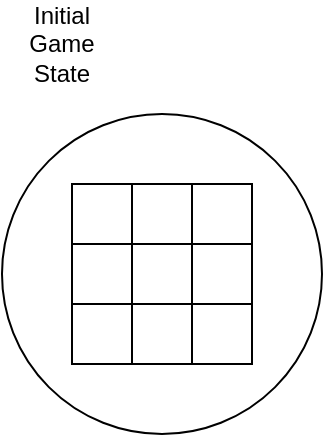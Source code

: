 <mxfile version="24.2.1" type="device" pages="7">
  <diagram name="Page-1" id="ufbt7WQxSFpiLJV7qMwO">
    <mxGraphModel dx="1434" dy="760" grid="1" gridSize="10" guides="1" tooltips="1" connect="1" arrows="1" fold="1" page="1" pageScale="1" pageWidth="850" pageHeight="1100" math="0" shadow="0">
      <root>
        <mxCell id="0" />
        <mxCell id="1" parent="0" />
        <mxCell id="s-U8zNdpewVb5o153y0T-1" value="" style="ellipse;whiteSpace=wrap;html=1;aspect=fixed;" vertex="1" parent="1">
          <mxGeometry x="30" y="400" width="160" height="160" as="geometry" />
        </mxCell>
        <mxCell id="s-U8zNdpewVb5o153y0T-16" value="" style="group" vertex="1" connectable="0" parent="1">
          <mxGeometry x="65" y="435" width="90" height="90" as="geometry" />
        </mxCell>
        <mxCell id="s-U8zNdpewVb5o153y0T-5" value="" style="rounded=0;whiteSpace=wrap;html=1;" vertex="1" parent="s-U8zNdpewVb5o153y0T-16">
          <mxGeometry width="30" height="30" as="geometry" />
        </mxCell>
        <mxCell id="s-U8zNdpewVb5o153y0T-6" value="" style="rounded=0;whiteSpace=wrap;html=1;" vertex="1" parent="s-U8zNdpewVb5o153y0T-16">
          <mxGeometry x="30" width="30" height="30" as="geometry" />
        </mxCell>
        <mxCell id="s-U8zNdpewVb5o153y0T-7" value="" style="rounded=0;whiteSpace=wrap;html=1;" vertex="1" parent="s-U8zNdpewVb5o153y0T-16">
          <mxGeometry x="60" width="30" height="30" as="geometry" />
        </mxCell>
        <mxCell id="s-U8zNdpewVb5o153y0T-10" value="" style="rounded=0;whiteSpace=wrap;html=1;" vertex="1" parent="s-U8zNdpewVb5o153y0T-16">
          <mxGeometry y="30" width="30" height="30" as="geometry" />
        </mxCell>
        <mxCell id="s-U8zNdpewVb5o153y0T-11" value="" style="rounded=0;whiteSpace=wrap;html=1;" vertex="1" parent="s-U8zNdpewVb5o153y0T-16">
          <mxGeometry x="30" y="30" width="30" height="30" as="geometry" />
        </mxCell>
        <mxCell id="s-U8zNdpewVb5o153y0T-12" value="" style="rounded=0;whiteSpace=wrap;html=1;" vertex="1" parent="s-U8zNdpewVb5o153y0T-16">
          <mxGeometry x="60" y="30" width="30" height="30" as="geometry" />
        </mxCell>
        <mxCell id="s-U8zNdpewVb5o153y0T-13" value="" style="rounded=0;whiteSpace=wrap;html=1;" vertex="1" parent="s-U8zNdpewVb5o153y0T-16">
          <mxGeometry y="60" width="30" height="30" as="geometry" />
        </mxCell>
        <mxCell id="s-U8zNdpewVb5o153y0T-14" value="" style="rounded=0;whiteSpace=wrap;html=1;" vertex="1" parent="s-U8zNdpewVb5o153y0T-16">
          <mxGeometry x="30" y="60" width="30" height="30" as="geometry" />
        </mxCell>
        <mxCell id="s-U8zNdpewVb5o153y0T-15" value="" style="rounded=0;whiteSpace=wrap;html=1;" vertex="1" parent="s-U8zNdpewVb5o153y0T-16">
          <mxGeometry x="60" y="60" width="30" height="30" as="geometry" />
        </mxCell>
        <mxCell id="AbmOqvc3NyAZbUSKvwJe-1" value="Initial Game State" style="text;html=1;align=center;verticalAlign=middle;whiteSpace=wrap;rounded=0;" vertex="1" parent="1">
          <mxGeometry x="30" y="350" width="60" height="30" as="geometry" />
        </mxCell>
      </root>
    </mxGraphModel>
  </diagram>
  <diagram name="Slide 2" id="j0siHuZQymD3ShWrPoIt">
    <mxGraphModel dx="1434" dy="760" grid="1" gridSize="10" guides="1" tooltips="1" connect="1" arrows="1" fold="1" page="1" pageScale="1" pageWidth="850" pageHeight="1100" math="0" shadow="0">
      <root>
        <mxCell id="T0yUzeBLA_9gCoYENjGh-0" />
        <mxCell id="T0yUzeBLA_9gCoYENjGh-1" parent="T0yUzeBLA_9gCoYENjGh-0" />
        <mxCell id="T0yUzeBLA_9gCoYENjGh-2" value="" style="ellipse;whiteSpace=wrap;html=1;aspect=fixed;" vertex="1" parent="T0yUzeBLA_9gCoYENjGh-1">
          <mxGeometry x="30" y="400" width="160" height="160" as="geometry" />
        </mxCell>
        <mxCell id="T0yUzeBLA_9gCoYENjGh-3" value="" style="group" vertex="1" connectable="0" parent="T0yUzeBLA_9gCoYENjGh-1">
          <mxGeometry x="65" y="435" width="90" height="90" as="geometry" />
        </mxCell>
        <mxCell id="T0yUzeBLA_9gCoYENjGh-4" value="" style="rounded=0;whiteSpace=wrap;html=1;" vertex="1" parent="T0yUzeBLA_9gCoYENjGh-3">
          <mxGeometry width="30" height="30" as="geometry" />
        </mxCell>
        <mxCell id="T0yUzeBLA_9gCoYENjGh-5" value="" style="rounded=0;whiteSpace=wrap;html=1;" vertex="1" parent="T0yUzeBLA_9gCoYENjGh-3">
          <mxGeometry x="30" width="30" height="30" as="geometry" />
        </mxCell>
        <mxCell id="T0yUzeBLA_9gCoYENjGh-6" value="" style="rounded=0;whiteSpace=wrap;html=1;" vertex="1" parent="T0yUzeBLA_9gCoYENjGh-3">
          <mxGeometry x="60" width="30" height="30" as="geometry" />
        </mxCell>
        <mxCell id="T0yUzeBLA_9gCoYENjGh-7" value="" style="rounded=0;whiteSpace=wrap;html=1;" vertex="1" parent="T0yUzeBLA_9gCoYENjGh-3">
          <mxGeometry y="30" width="30" height="30" as="geometry" />
        </mxCell>
        <mxCell id="T0yUzeBLA_9gCoYENjGh-8" value="" style="rounded=0;whiteSpace=wrap;html=1;" vertex="1" parent="T0yUzeBLA_9gCoYENjGh-3">
          <mxGeometry x="30" y="30" width="30" height="30" as="geometry" />
        </mxCell>
        <mxCell id="T0yUzeBLA_9gCoYENjGh-9" value="" style="rounded=0;whiteSpace=wrap;html=1;" vertex="1" parent="T0yUzeBLA_9gCoYENjGh-3">
          <mxGeometry x="60" y="30" width="30" height="30" as="geometry" />
        </mxCell>
        <mxCell id="T0yUzeBLA_9gCoYENjGh-10" value="" style="rounded=0;whiteSpace=wrap;html=1;" vertex="1" parent="T0yUzeBLA_9gCoYENjGh-3">
          <mxGeometry y="60" width="30" height="30" as="geometry" />
        </mxCell>
        <mxCell id="T0yUzeBLA_9gCoYENjGh-11" value="" style="rounded=0;whiteSpace=wrap;html=1;" vertex="1" parent="T0yUzeBLA_9gCoYENjGh-3">
          <mxGeometry x="30" y="60" width="30" height="30" as="geometry" />
        </mxCell>
        <mxCell id="T0yUzeBLA_9gCoYENjGh-12" value="" style="rounded=0;whiteSpace=wrap;html=1;" vertex="1" parent="T0yUzeBLA_9gCoYENjGh-3">
          <mxGeometry x="60" y="60" width="30" height="30" as="geometry" />
        </mxCell>
        <mxCell id="T0yUzeBLA_9gCoYENjGh-13" value="" style="ellipse;whiteSpace=wrap;html=1;aspect=fixed;" vertex="1" parent="T0yUzeBLA_9gCoYENjGh-1">
          <mxGeometry x="270" y="400" width="160" height="160" as="geometry" />
        </mxCell>
        <mxCell id="T0yUzeBLA_9gCoYENjGh-14" value="" style="endArrow=classic;html=1;rounded=0;exitX=1;exitY=0.5;exitDx=0;exitDy=0;entryX=0;entryY=0.5;entryDx=0;entryDy=0;" edge="1" parent="T0yUzeBLA_9gCoYENjGh-1" source="T0yUzeBLA_9gCoYENjGh-2" target="T0yUzeBLA_9gCoYENjGh-13">
          <mxGeometry width="50" height="50" relative="1" as="geometry">
            <mxPoint x="400" y="420" as="sourcePoint" />
            <mxPoint x="450" y="370" as="targetPoint" />
          </mxGeometry>
        </mxCell>
        <mxCell id="T0yUzeBLA_9gCoYENjGh-15" value="" style="group" vertex="1" connectable="0" parent="T0yUzeBLA_9gCoYENjGh-1">
          <mxGeometry x="300" y="440" width="90" height="90" as="geometry" />
        </mxCell>
        <mxCell id="T0yUzeBLA_9gCoYENjGh-16" value="" style="rounded=0;whiteSpace=wrap;html=1;" vertex="1" parent="T0yUzeBLA_9gCoYENjGh-15">
          <mxGeometry width="30" height="30" as="geometry" />
        </mxCell>
        <mxCell id="T0yUzeBLA_9gCoYENjGh-17" value="" style="rounded=0;whiteSpace=wrap;html=1;" vertex="1" parent="T0yUzeBLA_9gCoYENjGh-15">
          <mxGeometry x="30" width="30" height="30" as="geometry" />
        </mxCell>
        <mxCell id="T0yUzeBLA_9gCoYENjGh-18" value="" style="rounded=0;whiteSpace=wrap;html=1;" vertex="1" parent="T0yUzeBLA_9gCoYENjGh-15">
          <mxGeometry x="60" width="30" height="30" as="geometry" />
        </mxCell>
        <mxCell id="T0yUzeBLA_9gCoYENjGh-19" value="" style="rounded=0;whiteSpace=wrap;html=1;" vertex="1" parent="T0yUzeBLA_9gCoYENjGh-15">
          <mxGeometry y="30" width="30" height="30" as="geometry" />
        </mxCell>
        <mxCell id="T0yUzeBLA_9gCoYENjGh-20" value="" style="rounded=0;whiteSpace=wrap;html=1;" vertex="1" parent="T0yUzeBLA_9gCoYENjGh-15">
          <mxGeometry x="30" y="30" width="30" height="30" as="geometry" />
        </mxCell>
        <mxCell id="T0yUzeBLA_9gCoYENjGh-21" value="" style="rounded=0;whiteSpace=wrap;html=1;" vertex="1" parent="T0yUzeBLA_9gCoYENjGh-15">
          <mxGeometry x="60" y="30" width="30" height="30" as="geometry" />
        </mxCell>
        <mxCell id="T0yUzeBLA_9gCoYENjGh-22" value="" style="rounded=0;whiteSpace=wrap;html=1;" vertex="1" parent="T0yUzeBLA_9gCoYENjGh-15">
          <mxGeometry y="60" width="30" height="30" as="geometry" />
        </mxCell>
        <mxCell id="T0yUzeBLA_9gCoYENjGh-23" value="" style="rounded=0;whiteSpace=wrap;html=1;" vertex="1" parent="T0yUzeBLA_9gCoYENjGh-15">
          <mxGeometry x="30" y="60" width="30" height="30" as="geometry" />
        </mxCell>
        <mxCell id="T0yUzeBLA_9gCoYENjGh-24" value="" style="rounded=0;whiteSpace=wrap;html=1;" vertex="1" parent="T0yUzeBLA_9gCoYENjGh-15">
          <mxGeometry x="60" y="60" width="30" height="30" as="geometry" />
        </mxCell>
        <mxCell id="T0yUzeBLA_9gCoYENjGh-25" value="" style="ellipse;whiteSpace=wrap;html=1;aspect=fixed;" vertex="1" parent="T0yUzeBLA_9gCoYENjGh-15">
          <mxGeometry x="35" y="35" width="20" height="20" as="geometry" />
        </mxCell>
      </root>
    </mxGraphModel>
  </diagram>
  <diagram name="Slide 3" id="e3xM0dFq30J4cebgNWFk">
    <mxGraphModel dx="1434" dy="760" grid="1" gridSize="10" guides="1" tooltips="1" connect="1" arrows="1" fold="1" page="1" pageScale="1" pageWidth="850" pageHeight="1100" math="0" shadow="0">
      <root>
        <mxCell id="mYuHPNSpH8qN7QM6j6EZ-0" />
        <mxCell id="mYuHPNSpH8qN7QM6j6EZ-1" parent="mYuHPNSpH8qN7QM6j6EZ-0" />
        <mxCell id="mYuHPNSpH8qN7QM6j6EZ-2" value="" style="ellipse;whiteSpace=wrap;html=1;aspect=fixed;" vertex="1" parent="mYuHPNSpH8qN7QM6j6EZ-1">
          <mxGeometry x="30" y="400" width="160" height="160" as="geometry" />
        </mxCell>
        <mxCell id="mYuHPNSpH8qN7QM6j6EZ-3" value="" style="group" vertex="1" connectable="0" parent="mYuHPNSpH8qN7QM6j6EZ-1">
          <mxGeometry x="65" y="435" width="90" height="90" as="geometry" />
        </mxCell>
        <mxCell id="mYuHPNSpH8qN7QM6j6EZ-4" value="" style="rounded=0;whiteSpace=wrap;html=1;" vertex="1" parent="mYuHPNSpH8qN7QM6j6EZ-3">
          <mxGeometry width="30" height="30" as="geometry" />
        </mxCell>
        <mxCell id="mYuHPNSpH8qN7QM6j6EZ-5" value="" style="rounded=0;whiteSpace=wrap;html=1;" vertex="1" parent="mYuHPNSpH8qN7QM6j6EZ-3">
          <mxGeometry x="30" width="30" height="30" as="geometry" />
        </mxCell>
        <mxCell id="mYuHPNSpH8qN7QM6j6EZ-6" value="" style="rounded=0;whiteSpace=wrap;html=1;" vertex="1" parent="mYuHPNSpH8qN7QM6j6EZ-3">
          <mxGeometry x="60" width="30" height="30" as="geometry" />
        </mxCell>
        <mxCell id="mYuHPNSpH8qN7QM6j6EZ-7" value="" style="rounded=0;whiteSpace=wrap;html=1;" vertex="1" parent="mYuHPNSpH8qN7QM6j6EZ-3">
          <mxGeometry y="30" width="30" height="30" as="geometry" />
        </mxCell>
        <mxCell id="mYuHPNSpH8qN7QM6j6EZ-8" value="" style="rounded=0;whiteSpace=wrap;html=1;" vertex="1" parent="mYuHPNSpH8qN7QM6j6EZ-3">
          <mxGeometry x="30" y="30" width="30" height="30" as="geometry" />
        </mxCell>
        <mxCell id="mYuHPNSpH8qN7QM6j6EZ-9" value="" style="rounded=0;whiteSpace=wrap;html=1;" vertex="1" parent="mYuHPNSpH8qN7QM6j6EZ-3">
          <mxGeometry x="60" y="30" width="30" height="30" as="geometry" />
        </mxCell>
        <mxCell id="mYuHPNSpH8qN7QM6j6EZ-10" value="" style="rounded=0;whiteSpace=wrap;html=1;" vertex="1" parent="mYuHPNSpH8qN7QM6j6EZ-3">
          <mxGeometry y="60" width="30" height="30" as="geometry" />
        </mxCell>
        <mxCell id="mYuHPNSpH8qN7QM6j6EZ-11" value="" style="rounded=0;whiteSpace=wrap;html=1;" vertex="1" parent="mYuHPNSpH8qN7QM6j6EZ-3">
          <mxGeometry x="30" y="60" width="30" height="30" as="geometry" />
        </mxCell>
        <mxCell id="mYuHPNSpH8qN7QM6j6EZ-12" value="" style="rounded=0;whiteSpace=wrap;html=1;" vertex="1" parent="mYuHPNSpH8qN7QM6j6EZ-3">
          <mxGeometry x="60" y="60" width="30" height="30" as="geometry" />
        </mxCell>
        <mxCell id="mYuHPNSpH8qN7QM6j6EZ-13" value="" style="ellipse;whiteSpace=wrap;html=1;aspect=fixed;" vertex="1" parent="mYuHPNSpH8qN7QM6j6EZ-1">
          <mxGeometry x="270" y="400" width="160" height="160" as="geometry" />
        </mxCell>
        <mxCell id="mYuHPNSpH8qN7QM6j6EZ-14" value="" style="endArrow=classic;html=1;rounded=0;exitX=1;exitY=0.5;exitDx=0;exitDy=0;entryX=0;entryY=0.5;entryDx=0;entryDy=0;" edge="1" parent="mYuHPNSpH8qN7QM6j6EZ-1" source="mYuHPNSpH8qN7QM6j6EZ-2" target="mYuHPNSpH8qN7QM6j6EZ-13">
          <mxGeometry width="50" height="50" relative="1" as="geometry">
            <mxPoint x="400" y="420" as="sourcePoint" />
            <mxPoint x="450" y="370" as="targetPoint" />
          </mxGeometry>
        </mxCell>
        <mxCell id="mYuHPNSpH8qN7QM6j6EZ-15" value="" style="group" vertex="1" connectable="0" parent="mYuHPNSpH8qN7QM6j6EZ-1">
          <mxGeometry x="300" y="440" width="90" height="90" as="geometry" />
        </mxCell>
        <mxCell id="mYuHPNSpH8qN7QM6j6EZ-16" value="" style="rounded=0;whiteSpace=wrap;html=1;" vertex="1" parent="mYuHPNSpH8qN7QM6j6EZ-15">
          <mxGeometry width="30" height="30" as="geometry" />
        </mxCell>
        <mxCell id="mYuHPNSpH8qN7QM6j6EZ-17" value="" style="rounded=0;whiteSpace=wrap;html=1;" vertex="1" parent="mYuHPNSpH8qN7QM6j6EZ-15">
          <mxGeometry x="30" width="30" height="30" as="geometry" />
        </mxCell>
        <mxCell id="mYuHPNSpH8qN7QM6j6EZ-18" value="" style="rounded=0;whiteSpace=wrap;html=1;" vertex="1" parent="mYuHPNSpH8qN7QM6j6EZ-15">
          <mxGeometry x="60" width="30" height="30" as="geometry" />
        </mxCell>
        <mxCell id="mYuHPNSpH8qN7QM6j6EZ-19" value="" style="rounded=0;whiteSpace=wrap;html=1;" vertex="1" parent="mYuHPNSpH8qN7QM6j6EZ-15">
          <mxGeometry y="30" width="30" height="30" as="geometry" />
        </mxCell>
        <mxCell id="mYuHPNSpH8qN7QM6j6EZ-20" value="" style="rounded=0;whiteSpace=wrap;html=1;" vertex="1" parent="mYuHPNSpH8qN7QM6j6EZ-15">
          <mxGeometry x="30" y="30" width="30" height="30" as="geometry" />
        </mxCell>
        <mxCell id="mYuHPNSpH8qN7QM6j6EZ-21" value="" style="rounded=0;whiteSpace=wrap;html=1;" vertex="1" parent="mYuHPNSpH8qN7QM6j6EZ-15">
          <mxGeometry x="60" y="30" width="30" height="30" as="geometry" />
        </mxCell>
        <mxCell id="mYuHPNSpH8qN7QM6j6EZ-22" value="" style="rounded=0;whiteSpace=wrap;html=1;" vertex="1" parent="mYuHPNSpH8qN7QM6j6EZ-15">
          <mxGeometry y="60" width="30" height="30" as="geometry" />
        </mxCell>
        <mxCell id="mYuHPNSpH8qN7QM6j6EZ-23" value="" style="rounded=0;whiteSpace=wrap;html=1;" vertex="1" parent="mYuHPNSpH8qN7QM6j6EZ-15">
          <mxGeometry x="30" y="60" width="30" height="30" as="geometry" />
        </mxCell>
        <mxCell id="mYuHPNSpH8qN7QM6j6EZ-24" value="" style="rounded=0;whiteSpace=wrap;html=1;" vertex="1" parent="mYuHPNSpH8qN7QM6j6EZ-15">
          <mxGeometry x="60" y="60" width="30" height="30" as="geometry" />
        </mxCell>
        <mxCell id="mYuHPNSpH8qN7QM6j6EZ-25" value="" style="ellipse;whiteSpace=wrap;html=1;aspect=fixed;" vertex="1" parent="mYuHPNSpH8qN7QM6j6EZ-15">
          <mxGeometry x="35" y="35" width="20" height="20" as="geometry" />
        </mxCell>
        <mxCell id="1jfQw-obuwIu8TAN00Lv-55" value="" style="group" vertex="1" connectable="0" parent="mYuHPNSpH8qN7QM6j6EZ-1">
          <mxGeometry x="430" y="400" width="240" height="160" as="geometry" />
        </mxCell>
        <mxCell id="1jfQw-obuwIu8TAN00Lv-42" value="" style="ellipse;whiteSpace=wrap;html=1;aspect=fixed;" vertex="1" parent="1jfQw-obuwIu8TAN00Lv-55">
          <mxGeometry x="80" width="160" height="160" as="geometry" />
        </mxCell>
        <mxCell id="1jfQw-obuwIu8TAN00Lv-43" value="" style="endArrow=classic;html=1;rounded=0;exitX=1;exitY=0.5;exitDx=0;exitDy=0;entryX=0;entryY=0.5;entryDx=0;entryDy=0;" edge="1" parent="1jfQw-obuwIu8TAN00Lv-55" target="1jfQw-obuwIu8TAN00Lv-42">
          <mxGeometry width="50" height="50" relative="1" as="geometry">
            <mxPoint y="80" as="sourcePoint" />
            <mxPoint x="260" y="-30" as="targetPoint" />
          </mxGeometry>
        </mxCell>
        <mxCell id="1jfQw-obuwIu8TAN00Lv-44" value="" style="group" vertex="1" connectable="0" parent="1jfQw-obuwIu8TAN00Lv-55">
          <mxGeometry x="110" y="40" width="90" height="90" as="geometry" />
        </mxCell>
        <mxCell id="1jfQw-obuwIu8TAN00Lv-45" value="" style="rounded=0;whiteSpace=wrap;html=1;" vertex="1" parent="1jfQw-obuwIu8TAN00Lv-44">
          <mxGeometry width="30" height="30" as="geometry" />
        </mxCell>
        <mxCell id="1jfQw-obuwIu8TAN00Lv-46" value="" style="rounded=0;whiteSpace=wrap;html=1;" vertex="1" parent="1jfQw-obuwIu8TAN00Lv-44">
          <mxGeometry x="30" width="30" height="30" as="geometry" />
        </mxCell>
        <mxCell id="1jfQw-obuwIu8TAN00Lv-47" value="" style="rounded=0;whiteSpace=wrap;html=1;" vertex="1" parent="1jfQw-obuwIu8TAN00Lv-44">
          <mxGeometry x="60" width="30" height="30" as="geometry" />
        </mxCell>
        <mxCell id="1jfQw-obuwIu8TAN00Lv-48" value="" style="rounded=0;whiteSpace=wrap;html=1;" vertex="1" parent="1jfQw-obuwIu8TAN00Lv-44">
          <mxGeometry y="30" width="30" height="30" as="geometry" />
        </mxCell>
        <mxCell id="1jfQw-obuwIu8TAN00Lv-49" value="" style="rounded=0;whiteSpace=wrap;html=1;" vertex="1" parent="1jfQw-obuwIu8TAN00Lv-44">
          <mxGeometry x="30" y="30" width="30" height="30" as="geometry" />
        </mxCell>
        <mxCell id="1jfQw-obuwIu8TAN00Lv-50" value="" style="rounded=0;whiteSpace=wrap;html=1;" vertex="1" parent="1jfQw-obuwIu8TAN00Lv-44">
          <mxGeometry x="60" y="30" width="30" height="30" as="geometry" />
        </mxCell>
        <mxCell id="1jfQw-obuwIu8TAN00Lv-51" value="" style="rounded=0;whiteSpace=wrap;html=1;" vertex="1" parent="1jfQw-obuwIu8TAN00Lv-44">
          <mxGeometry y="60" width="30" height="30" as="geometry" />
        </mxCell>
        <mxCell id="1jfQw-obuwIu8TAN00Lv-52" value="" style="rounded=0;whiteSpace=wrap;html=1;" vertex="1" parent="1jfQw-obuwIu8TAN00Lv-44">
          <mxGeometry x="30" y="60" width="30" height="30" as="geometry" />
        </mxCell>
        <mxCell id="1jfQw-obuwIu8TAN00Lv-53" value="" style="rounded=0;whiteSpace=wrap;html=1;" vertex="1" parent="1jfQw-obuwIu8TAN00Lv-44">
          <mxGeometry x="60" y="60" width="30" height="30" as="geometry" />
        </mxCell>
        <mxCell id="1jfQw-obuwIu8TAN00Lv-54" value="" style="ellipse;whiteSpace=wrap;html=1;aspect=fixed;" vertex="1" parent="1jfQw-obuwIu8TAN00Lv-44">
          <mxGeometry x="35" y="35" width="20" height="20" as="geometry" />
        </mxCell>
        <mxCell id="1jfQw-obuwIu8TAN00Lv-57" value="" style="endArrow=none;html=1;rounded=0;entryX=1;entryY=0;entryDx=0;entryDy=0;exitX=1;exitY=1;exitDx=0;exitDy=0;" edge="1" parent="1jfQw-obuwIu8TAN00Lv-44" source="1jfQw-obuwIu8TAN00Lv-47" target="1jfQw-obuwIu8TAN00Lv-46">
          <mxGeometry width="50" height="50" relative="1" as="geometry">
            <mxPoint x="-140" y="-20" as="sourcePoint" />
            <mxPoint x="-90" y="-70" as="targetPoint" />
          </mxGeometry>
        </mxCell>
        <mxCell id="1jfQw-obuwIu8TAN00Lv-56" value="" style="endArrow=none;html=1;rounded=0;" edge="1" parent="1jfQw-obuwIu8TAN00Lv-55">
          <mxGeometry width="50" height="50" relative="1" as="geometry">
            <mxPoint x="170" y="70" as="sourcePoint" />
            <mxPoint x="200" y="40" as="targetPoint" />
          </mxGeometry>
        </mxCell>
      </root>
    </mxGraphModel>
  </diagram>
  <diagram name="Slide 4" id="LkQ8GzJ1PE_VqhtjP0jO">
    <mxGraphModel dx="1434" dy="760" grid="1" gridSize="10" guides="1" tooltips="1" connect="1" arrows="1" fold="1" page="1" pageScale="1" pageWidth="850" pageHeight="1100" math="0" shadow="0">
      <root>
        <mxCell id="4rh24HFTKldEA6Q64TU2-0" />
        <mxCell id="4rh24HFTKldEA6Q64TU2-1" parent="4rh24HFTKldEA6Q64TU2-0" />
        <mxCell id="4rh24HFTKldEA6Q64TU2-2" value="" style="ellipse;whiteSpace=wrap;html=1;aspect=fixed;" vertex="1" parent="4rh24HFTKldEA6Q64TU2-1">
          <mxGeometry x="30" y="400" width="160" height="160" as="geometry" />
        </mxCell>
        <mxCell id="4rh24HFTKldEA6Q64TU2-3" value="" style="group" vertex="1" connectable="0" parent="4rh24HFTKldEA6Q64TU2-1">
          <mxGeometry x="65" y="435" width="90" height="90" as="geometry" />
        </mxCell>
        <mxCell id="4rh24HFTKldEA6Q64TU2-4" value="" style="rounded=0;whiteSpace=wrap;html=1;" vertex="1" parent="4rh24HFTKldEA6Q64TU2-3">
          <mxGeometry width="30" height="30" as="geometry" />
        </mxCell>
        <mxCell id="4rh24HFTKldEA6Q64TU2-5" value="" style="rounded=0;whiteSpace=wrap;html=1;" vertex="1" parent="4rh24HFTKldEA6Q64TU2-3">
          <mxGeometry x="30" width="30" height="30" as="geometry" />
        </mxCell>
        <mxCell id="4rh24HFTKldEA6Q64TU2-6" value="" style="rounded=0;whiteSpace=wrap;html=1;" vertex="1" parent="4rh24HFTKldEA6Q64TU2-3">
          <mxGeometry x="60" width="30" height="30" as="geometry" />
        </mxCell>
        <mxCell id="4rh24HFTKldEA6Q64TU2-7" value="" style="rounded=0;whiteSpace=wrap;html=1;" vertex="1" parent="4rh24HFTKldEA6Q64TU2-3">
          <mxGeometry y="30" width="30" height="30" as="geometry" />
        </mxCell>
        <mxCell id="4rh24HFTKldEA6Q64TU2-8" value="" style="rounded=0;whiteSpace=wrap;html=1;" vertex="1" parent="4rh24HFTKldEA6Q64TU2-3">
          <mxGeometry x="30" y="30" width="30" height="30" as="geometry" />
        </mxCell>
        <mxCell id="4rh24HFTKldEA6Q64TU2-9" value="" style="rounded=0;whiteSpace=wrap;html=1;" vertex="1" parent="4rh24HFTKldEA6Q64TU2-3">
          <mxGeometry x="60" y="30" width="30" height="30" as="geometry" />
        </mxCell>
        <mxCell id="4rh24HFTKldEA6Q64TU2-10" value="" style="rounded=0;whiteSpace=wrap;html=1;" vertex="1" parent="4rh24HFTKldEA6Q64TU2-3">
          <mxGeometry y="60" width="30" height="30" as="geometry" />
        </mxCell>
        <mxCell id="4rh24HFTKldEA6Q64TU2-11" value="" style="rounded=0;whiteSpace=wrap;html=1;" vertex="1" parent="4rh24HFTKldEA6Q64TU2-3">
          <mxGeometry x="30" y="60" width="30" height="30" as="geometry" />
        </mxCell>
        <mxCell id="4rh24HFTKldEA6Q64TU2-12" value="" style="rounded=0;whiteSpace=wrap;html=1;" vertex="1" parent="4rh24HFTKldEA6Q64TU2-3">
          <mxGeometry x="60" y="60" width="30" height="30" as="geometry" />
        </mxCell>
        <mxCell id="4rh24HFTKldEA6Q64TU2-13" value="" style="ellipse;whiteSpace=wrap;html=1;aspect=fixed;" vertex="1" parent="4rh24HFTKldEA6Q64TU2-1">
          <mxGeometry x="270" y="400" width="160" height="160" as="geometry" />
        </mxCell>
        <mxCell id="4rh24HFTKldEA6Q64TU2-14" value="" style="endArrow=classic;html=1;rounded=0;exitX=1;exitY=0.5;exitDx=0;exitDy=0;entryX=0;entryY=0.5;entryDx=0;entryDy=0;" edge="1" parent="4rh24HFTKldEA6Q64TU2-1" source="4rh24HFTKldEA6Q64TU2-2" target="4rh24HFTKldEA6Q64TU2-13">
          <mxGeometry width="50" height="50" relative="1" as="geometry">
            <mxPoint x="400" y="420" as="sourcePoint" />
            <mxPoint x="450" y="370" as="targetPoint" />
          </mxGeometry>
        </mxCell>
        <mxCell id="4rh24HFTKldEA6Q64TU2-15" value="" style="group" vertex="1" connectable="0" parent="4rh24HFTKldEA6Q64TU2-1">
          <mxGeometry x="300" y="440" width="90" height="90" as="geometry" />
        </mxCell>
        <mxCell id="4rh24HFTKldEA6Q64TU2-16" value="" style="rounded=0;whiteSpace=wrap;html=1;" vertex="1" parent="4rh24HFTKldEA6Q64TU2-15">
          <mxGeometry width="30" height="30" as="geometry" />
        </mxCell>
        <mxCell id="4rh24HFTKldEA6Q64TU2-17" value="" style="rounded=0;whiteSpace=wrap;html=1;" vertex="1" parent="4rh24HFTKldEA6Q64TU2-15">
          <mxGeometry x="30" width="30" height="30" as="geometry" />
        </mxCell>
        <mxCell id="4rh24HFTKldEA6Q64TU2-18" value="" style="rounded=0;whiteSpace=wrap;html=1;" vertex="1" parent="4rh24HFTKldEA6Q64TU2-15">
          <mxGeometry x="60" width="30" height="30" as="geometry" />
        </mxCell>
        <mxCell id="4rh24HFTKldEA6Q64TU2-19" value="" style="rounded=0;whiteSpace=wrap;html=1;" vertex="1" parent="4rh24HFTKldEA6Q64TU2-15">
          <mxGeometry y="30" width="30" height="30" as="geometry" />
        </mxCell>
        <mxCell id="4rh24HFTKldEA6Q64TU2-20" value="" style="rounded=0;whiteSpace=wrap;html=1;" vertex="1" parent="4rh24HFTKldEA6Q64TU2-15">
          <mxGeometry x="30" y="30" width="30" height="30" as="geometry" />
        </mxCell>
        <mxCell id="4rh24HFTKldEA6Q64TU2-21" value="" style="rounded=0;whiteSpace=wrap;html=1;" vertex="1" parent="4rh24HFTKldEA6Q64TU2-15">
          <mxGeometry x="60" y="30" width="30" height="30" as="geometry" />
        </mxCell>
        <mxCell id="4rh24HFTKldEA6Q64TU2-22" value="" style="rounded=0;whiteSpace=wrap;html=1;" vertex="1" parent="4rh24HFTKldEA6Q64TU2-15">
          <mxGeometry y="60" width="30" height="30" as="geometry" />
        </mxCell>
        <mxCell id="4rh24HFTKldEA6Q64TU2-23" value="" style="rounded=0;whiteSpace=wrap;html=1;" vertex="1" parent="4rh24HFTKldEA6Q64TU2-15">
          <mxGeometry x="30" y="60" width="30" height="30" as="geometry" />
        </mxCell>
        <mxCell id="4rh24HFTKldEA6Q64TU2-24" value="" style="rounded=0;whiteSpace=wrap;html=1;" vertex="1" parent="4rh24HFTKldEA6Q64TU2-15">
          <mxGeometry x="60" y="60" width="30" height="30" as="geometry" />
        </mxCell>
        <mxCell id="4rh24HFTKldEA6Q64TU2-25" value="" style="ellipse;whiteSpace=wrap;html=1;aspect=fixed;" vertex="1" parent="4rh24HFTKldEA6Q64TU2-15">
          <mxGeometry x="35" y="35" width="20" height="20" as="geometry" />
        </mxCell>
        <mxCell id="4rh24HFTKldEA6Q64TU2-26" value="" style="group" vertex="1" connectable="0" parent="4rh24HFTKldEA6Q64TU2-1">
          <mxGeometry x="430" y="400" width="240" height="160" as="geometry" />
        </mxCell>
        <mxCell id="SEIUy0WLTKqbZc6F_asv-0" value="" style="group" vertex="1" connectable="0" parent="4rh24HFTKldEA6Q64TU2-26">
          <mxGeometry width="240" height="160" as="geometry" />
        </mxCell>
        <mxCell id="4rh24HFTKldEA6Q64TU2-27" value="" style="ellipse;whiteSpace=wrap;html=1;aspect=fixed;" vertex="1" parent="SEIUy0WLTKqbZc6F_asv-0">
          <mxGeometry x="80" width="160" height="160" as="geometry" />
        </mxCell>
        <mxCell id="4rh24HFTKldEA6Q64TU2-28" value="" style="endArrow=classic;html=1;rounded=0;exitX=1;exitY=0.5;exitDx=0;exitDy=0;entryX=0;entryY=0.5;entryDx=0;entryDy=0;" edge="1" parent="SEIUy0WLTKqbZc6F_asv-0" target="4rh24HFTKldEA6Q64TU2-27">
          <mxGeometry width="50" height="50" relative="1" as="geometry">
            <mxPoint y="80" as="sourcePoint" />
            <mxPoint x="260" y="-30" as="targetPoint" />
          </mxGeometry>
        </mxCell>
        <mxCell id="4rh24HFTKldEA6Q64TU2-29" value="" style="group" vertex="1" connectable="0" parent="SEIUy0WLTKqbZc6F_asv-0">
          <mxGeometry x="110" y="40" width="90" height="90" as="geometry" />
        </mxCell>
        <mxCell id="4rh24HFTKldEA6Q64TU2-30" value="" style="rounded=0;whiteSpace=wrap;html=1;" vertex="1" parent="4rh24HFTKldEA6Q64TU2-29">
          <mxGeometry width="30" height="30" as="geometry" />
        </mxCell>
        <mxCell id="4rh24HFTKldEA6Q64TU2-31" value="" style="rounded=0;whiteSpace=wrap;html=1;" vertex="1" parent="4rh24HFTKldEA6Q64TU2-29">
          <mxGeometry x="30" width="30" height="30" as="geometry" />
        </mxCell>
        <mxCell id="4rh24HFTKldEA6Q64TU2-32" value="" style="rounded=0;whiteSpace=wrap;html=1;" vertex="1" parent="4rh24HFTKldEA6Q64TU2-29">
          <mxGeometry x="60" width="30" height="30" as="geometry" />
        </mxCell>
        <mxCell id="4rh24HFTKldEA6Q64TU2-33" value="" style="rounded=0;whiteSpace=wrap;html=1;" vertex="1" parent="4rh24HFTKldEA6Q64TU2-29">
          <mxGeometry y="30" width="30" height="30" as="geometry" />
        </mxCell>
        <mxCell id="4rh24HFTKldEA6Q64TU2-34" value="" style="rounded=0;whiteSpace=wrap;html=1;" vertex="1" parent="4rh24HFTKldEA6Q64TU2-29">
          <mxGeometry x="30" y="30" width="30" height="30" as="geometry" />
        </mxCell>
        <mxCell id="4rh24HFTKldEA6Q64TU2-35" value="" style="rounded=0;whiteSpace=wrap;html=1;" vertex="1" parent="4rh24HFTKldEA6Q64TU2-29">
          <mxGeometry x="60" y="30" width="30" height="30" as="geometry" />
        </mxCell>
        <mxCell id="4rh24HFTKldEA6Q64TU2-36" value="" style="rounded=0;whiteSpace=wrap;html=1;" vertex="1" parent="4rh24HFTKldEA6Q64TU2-29">
          <mxGeometry y="60" width="30" height="30" as="geometry" />
        </mxCell>
        <mxCell id="4rh24HFTKldEA6Q64TU2-37" value="" style="rounded=0;whiteSpace=wrap;html=1;" vertex="1" parent="4rh24HFTKldEA6Q64TU2-29">
          <mxGeometry x="30" y="60" width="30" height="30" as="geometry" />
        </mxCell>
        <mxCell id="4rh24HFTKldEA6Q64TU2-38" value="" style="rounded=0;whiteSpace=wrap;html=1;" vertex="1" parent="4rh24HFTKldEA6Q64TU2-29">
          <mxGeometry x="60" y="60" width="30" height="30" as="geometry" />
        </mxCell>
        <mxCell id="4rh24HFTKldEA6Q64TU2-39" value="" style="ellipse;whiteSpace=wrap;html=1;aspect=fixed;" vertex="1" parent="4rh24HFTKldEA6Q64TU2-29">
          <mxGeometry x="35" y="35" width="20" height="20" as="geometry" />
        </mxCell>
        <mxCell id="4rh24HFTKldEA6Q64TU2-40" value="" style="endArrow=none;html=1;rounded=0;entryX=1;entryY=0;entryDx=0;entryDy=0;exitX=1;exitY=1;exitDx=0;exitDy=0;" edge="1" parent="4rh24HFTKldEA6Q64TU2-29" source="4rh24HFTKldEA6Q64TU2-32" target="4rh24HFTKldEA6Q64TU2-31">
          <mxGeometry width="50" height="50" relative="1" as="geometry">
            <mxPoint x="-140" y="-20" as="sourcePoint" />
            <mxPoint x="-90" y="-70" as="targetPoint" />
          </mxGeometry>
        </mxCell>
        <mxCell id="4rh24HFTKldEA6Q64TU2-41" value="" style="endArrow=none;html=1;rounded=0;" edge="1" parent="SEIUy0WLTKqbZc6F_asv-0">
          <mxGeometry width="50" height="50" relative="1" as="geometry">
            <mxPoint x="170" y="70" as="sourcePoint" />
            <mxPoint x="200" y="40" as="targetPoint" />
          </mxGeometry>
        </mxCell>
        <mxCell id="SEIUy0WLTKqbZc6F_asv-1" value="" style="group" vertex="1" connectable="0" parent="4rh24HFTKldEA6Q64TU2-1">
          <mxGeometry x="670" y="400" width="240" height="160" as="geometry" />
        </mxCell>
        <mxCell id="SEIUy0WLTKqbZc6F_asv-2" value="" style="ellipse;whiteSpace=wrap;html=1;aspect=fixed;" vertex="1" parent="SEIUy0WLTKqbZc6F_asv-1">
          <mxGeometry x="80" width="160" height="160" as="geometry" />
        </mxCell>
        <mxCell id="SEIUy0WLTKqbZc6F_asv-3" value="" style="endArrow=classic;html=1;rounded=0;exitX=1;exitY=0.5;exitDx=0;exitDy=0;entryX=0;entryY=0.5;entryDx=0;entryDy=0;" edge="1" parent="SEIUy0WLTKqbZc6F_asv-1" target="SEIUy0WLTKqbZc6F_asv-2">
          <mxGeometry width="50" height="50" relative="1" as="geometry">
            <mxPoint y="80" as="sourcePoint" />
            <mxPoint x="260" y="-30" as="targetPoint" />
          </mxGeometry>
        </mxCell>
        <mxCell id="SEIUy0WLTKqbZc6F_asv-4" value="" style="group" vertex="1" connectable="0" parent="SEIUy0WLTKqbZc6F_asv-1">
          <mxGeometry x="110" y="40" width="90" height="90" as="geometry" />
        </mxCell>
        <mxCell id="SEIUy0WLTKqbZc6F_asv-5" value="" style="rounded=0;whiteSpace=wrap;html=1;" vertex="1" parent="SEIUy0WLTKqbZc6F_asv-4">
          <mxGeometry width="30" height="30" as="geometry" />
        </mxCell>
        <mxCell id="SEIUy0WLTKqbZc6F_asv-6" value="" style="rounded=0;whiteSpace=wrap;html=1;" vertex="1" parent="SEIUy0WLTKqbZc6F_asv-4">
          <mxGeometry x="30" width="30" height="30" as="geometry" />
        </mxCell>
        <mxCell id="SEIUy0WLTKqbZc6F_asv-7" value="" style="rounded=0;whiteSpace=wrap;html=1;" vertex="1" parent="SEIUy0WLTKqbZc6F_asv-4">
          <mxGeometry x="60" width="30" height="30" as="geometry" />
        </mxCell>
        <mxCell id="SEIUy0WLTKqbZc6F_asv-8" value="" style="rounded=0;whiteSpace=wrap;html=1;" vertex="1" parent="SEIUy0WLTKqbZc6F_asv-4">
          <mxGeometry y="30" width="30" height="30" as="geometry" />
        </mxCell>
        <mxCell id="SEIUy0WLTKqbZc6F_asv-9" value="" style="rounded=0;whiteSpace=wrap;html=1;" vertex="1" parent="SEIUy0WLTKqbZc6F_asv-4">
          <mxGeometry x="30" y="30" width="30" height="30" as="geometry" />
        </mxCell>
        <mxCell id="SEIUy0WLTKqbZc6F_asv-10" value="" style="rounded=0;whiteSpace=wrap;html=1;" vertex="1" parent="SEIUy0WLTKqbZc6F_asv-4">
          <mxGeometry x="60" y="30" width="30" height="30" as="geometry" />
        </mxCell>
        <mxCell id="SEIUy0WLTKqbZc6F_asv-11" value="" style="rounded=0;whiteSpace=wrap;html=1;" vertex="1" parent="SEIUy0WLTKqbZc6F_asv-4">
          <mxGeometry y="60" width="30" height="30" as="geometry" />
        </mxCell>
        <mxCell id="SEIUy0WLTKqbZc6F_asv-12" value="" style="rounded=0;whiteSpace=wrap;html=1;" vertex="1" parent="SEIUy0WLTKqbZc6F_asv-4">
          <mxGeometry x="30" y="60" width="30" height="30" as="geometry" />
        </mxCell>
        <mxCell id="SEIUy0WLTKqbZc6F_asv-13" value="" style="rounded=0;whiteSpace=wrap;html=1;" vertex="1" parent="SEIUy0WLTKqbZc6F_asv-4">
          <mxGeometry x="60" y="60" width="30" height="30" as="geometry" />
        </mxCell>
        <mxCell id="SEIUy0WLTKqbZc6F_asv-14" value="" style="ellipse;whiteSpace=wrap;html=1;aspect=fixed;" vertex="1" parent="SEIUy0WLTKqbZc6F_asv-4">
          <mxGeometry x="35" y="35" width="20" height="20" as="geometry" />
        </mxCell>
        <mxCell id="SEIUy0WLTKqbZc6F_asv-15" value="" style="endArrow=none;html=1;rounded=0;entryX=1;entryY=0;entryDx=0;entryDy=0;exitX=1;exitY=1;exitDx=0;exitDy=0;" edge="1" parent="SEIUy0WLTKqbZc6F_asv-4" source="SEIUy0WLTKqbZc6F_asv-7" target="SEIUy0WLTKqbZc6F_asv-6">
          <mxGeometry width="50" height="50" relative="1" as="geometry">
            <mxPoint x="-140" y="-20" as="sourcePoint" />
            <mxPoint x="-90" y="-70" as="targetPoint" />
          </mxGeometry>
        </mxCell>
        <mxCell id="SEIUy0WLTKqbZc6F_asv-17" value="" style="ellipse;whiteSpace=wrap;html=1;aspect=fixed;" vertex="1" parent="SEIUy0WLTKqbZc6F_asv-4">
          <mxGeometry x="5" y="5" width="20" height="20" as="geometry" />
        </mxCell>
        <mxCell id="SEIUy0WLTKqbZc6F_asv-16" value="" style="endArrow=none;html=1;rounded=0;" edge="1" parent="SEIUy0WLTKqbZc6F_asv-1">
          <mxGeometry width="50" height="50" relative="1" as="geometry">
            <mxPoint x="170" y="70" as="sourcePoint" />
            <mxPoint x="200" y="40" as="targetPoint" />
          </mxGeometry>
        </mxCell>
      </root>
    </mxGraphModel>
  </diagram>
  <diagram name="Slide 5" id="WUh1GHMIROQsfnyJR2Np">
    <mxGraphModel dx="1434" dy="760" grid="1" gridSize="10" guides="1" tooltips="1" connect="1" arrows="1" fold="1" page="1" pageScale="1" pageWidth="850" pageHeight="1100" math="0" shadow="0">
      <root>
        <mxCell id="DX4QLfD8qgrcXq7xmqJU-0" />
        <mxCell id="DX4QLfD8qgrcXq7xmqJU-1" parent="DX4QLfD8qgrcXq7xmqJU-0" />
        <mxCell id="DX4QLfD8qgrcXq7xmqJU-2" value="" style="ellipse;whiteSpace=wrap;html=1;aspect=fixed;" vertex="1" parent="DX4QLfD8qgrcXq7xmqJU-1">
          <mxGeometry x="30" y="400" width="160" height="160" as="geometry" />
        </mxCell>
        <mxCell id="DX4QLfD8qgrcXq7xmqJU-3" value="" style="group" vertex="1" connectable="0" parent="DX4QLfD8qgrcXq7xmqJU-1">
          <mxGeometry x="65" y="435" width="90" height="90" as="geometry" />
        </mxCell>
        <mxCell id="DX4QLfD8qgrcXq7xmqJU-4" value="" style="rounded=0;whiteSpace=wrap;html=1;" vertex="1" parent="DX4QLfD8qgrcXq7xmqJU-3">
          <mxGeometry width="30" height="30" as="geometry" />
        </mxCell>
        <mxCell id="DX4QLfD8qgrcXq7xmqJU-5" value="" style="rounded=0;whiteSpace=wrap;html=1;" vertex="1" parent="DX4QLfD8qgrcXq7xmqJU-3">
          <mxGeometry x="30" width="30" height="30" as="geometry" />
        </mxCell>
        <mxCell id="DX4QLfD8qgrcXq7xmqJU-6" value="" style="rounded=0;whiteSpace=wrap;html=1;" vertex="1" parent="DX4QLfD8qgrcXq7xmqJU-3">
          <mxGeometry x="60" width="30" height="30" as="geometry" />
        </mxCell>
        <mxCell id="DX4QLfD8qgrcXq7xmqJU-7" value="" style="rounded=0;whiteSpace=wrap;html=1;" vertex="1" parent="DX4QLfD8qgrcXq7xmqJU-3">
          <mxGeometry y="30" width="30" height="30" as="geometry" />
        </mxCell>
        <mxCell id="DX4QLfD8qgrcXq7xmqJU-8" value="" style="rounded=0;whiteSpace=wrap;html=1;" vertex="1" parent="DX4QLfD8qgrcXq7xmqJU-3">
          <mxGeometry x="30" y="30" width="30" height="30" as="geometry" />
        </mxCell>
        <mxCell id="DX4QLfD8qgrcXq7xmqJU-9" value="" style="rounded=0;whiteSpace=wrap;html=1;" vertex="1" parent="DX4QLfD8qgrcXq7xmqJU-3">
          <mxGeometry x="60" y="30" width="30" height="30" as="geometry" />
        </mxCell>
        <mxCell id="DX4QLfD8qgrcXq7xmqJU-10" value="" style="rounded=0;whiteSpace=wrap;html=1;" vertex="1" parent="DX4QLfD8qgrcXq7xmqJU-3">
          <mxGeometry y="60" width="30" height="30" as="geometry" />
        </mxCell>
        <mxCell id="DX4QLfD8qgrcXq7xmqJU-11" value="" style="rounded=0;whiteSpace=wrap;html=1;" vertex="1" parent="DX4QLfD8qgrcXq7xmqJU-3">
          <mxGeometry x="30" y="60" width="30" height="30" as="geometry" />
        </mxCell>
        <mxCell id="DX4QLfD8qgrcXq7xmqJU-12" value="" style="rounded=0;whiteSpace=wrap;html=1;" vertex="1" parent="DX4QLfD8qgrcXq7xmqJU-3">
          <mxGeometry x="60" y="60" width="30" height="30" as="geometry" />
        </mxCell>
        <mxCell id="DX4QLfD8qgrcXq7xmqJU-13" value="" style="ellipse;whiteSpace=wrap;html=1;aspect=fixed;" vertex="1" parent="DX4QLfD8qgrcXq7xmqJU-1">
          <mxGeometry x="270" y="400" width="160" height="160" as="geometry" />
        </mxCell>
        <mxCell id="DX4QLfD8qgrcXq7xmqJU-14" value="" style="endArrow=classic;html=1;rounded=0;exitX=1;exitY=0.5;exitDx=0;exitDy=0;entryX=0;entryY=0.5;entryDx=0;entryDy=0;" edge="1" parent="DX4QLfD8qgrcXq7xmqJU-1" source="DX4QLfD8qgrcXq7xmqJU-2" target="DX4QLfD8qgrcXq7xmqJU-13">
          <mxGeometry width="50" height="50" relative="1" as="geometry">
            <mxPoint x="400" y="420" as="sourcePoint" />
            <mxPoint x="450" y="370" as="targetPoint" />
          </mxGeometry>
        </mxCell>
        <mxCell id="DX4QLfD8qgrcXq7xmqJU-15" value="" style="group" vertex="1" connectable="0" parent="DX4QLfD8qgrcXq7xmqJU-1">
          <mxGeometry x="300" y="440" width="90" height="90" as="geometry" />
        </mxCell>
        <mxCell id="DX4QLfD8qgrcXq7xmqJU-16" value="" style="rounded=0;whiteSpace=wrap;html=1;" vertex="1" parent="DX4QLfD8qgrcXq7xmqJU-15">
          <mxGeometry width="30" height="30" as="geometry" />
        </mxCell>
        <mxCell id="DX4QLfD8qgrcXq7xmqJU-17" value="" style="rounded=0;whiteSpace=wrap;html=1;" vertex="1" parent="DX4QLfD8qgrcXq7xmqJU-15">
          <mxGeometry x="30" width="30" height="30" as="geometry" />
        </mxCell>
        <mxCell id="DX4QLfD8qgrcXq7xmqJU-18" value="" style="rounded=0;whiteSpace=wrap;html=1;" vertex="1" parent="DX4QLfD8qgrcXq7xmqJU-15">
          <mxGeometry x="60" width="30" height="30" as="geometry" />
        </mxCell>
        <mxCell id="DX4QLfD8qgrcXq7xmqJU-19" value="" style="rounded=0;whiteSpace=wrap;html=1;" vertex="1" parent="DX4QLfD8qgrcXq7xmqJU-15">
          <mxGeometry y="30" width="30" height="30" as="geometry" />
        </mxCell>
        <mxCell id="DX4QLfD8qgrcXq7xmqJU-20" value="" style="rounded=0;whiteSpace=wrap;html=1;" vertex="1" parent="DX4QLfD8qgrcXq7xmqJU-15">
          <mxGeometry x="30" y="30" width="30" height="30" as="geometry" />
        </mxCell>
        <mxCell id="DX4QLfD8qgrcXq7xmqJU-21" value="" style="rounded=0;whiteSpace=wrap;html=1;" vertex="1" parent="DX4QLfD8qgrcXq7xmqJU-15">
          <mxGeometry x="60" y="30" width="30" height="30" as="geometry" />
        </mxCell>
        <mxCell id="DX4QLfD8qgrcXq7xmqJU-22" value="" style="rounded=0;whiteSpace=wrap;html=1;" vertex="1" parent="DX4QLfD8qgrcXq7xmqJU-15">
          <mxGeometry y="60" width="30" height="30" as="geometry" />
        </mxCell>
        <mxCell id="DX4QLfD8qgrcXq7xmqJU-23" value="" style="rounded=0;whiteSpace=wrap;html=1;" vertex="1" parent="DX4QLfD8qgrcXq7xmqJU-15">
          <mxGeometry x="30" y="60" width="30" height="30" as="geometry" />
        </mxCell>
        <mxCell id="DX4QLfD8qgrcXq7xmqJU-24" value="" style="rounded=0;whiteSpace=wrap;html=1;" vertex="1" parent="DX4QLfD8qgrcXq7xmqJU-15">
          <mxGeometry x="60" y="60" width="30" height="30" as="geometry" />
        </mxCell>
        <mxCell id="DX4QLfD8qgrcXq7xmqJU-25" value="" style="ellipse;whiteSpace=wrap;html=1;aspect=fixed;" vertex="1" parent="DX4QLfD8qgrcXq7xmqJU-15">
          <mxGeometry x="35" y="35" width="20" height="20" as="geometry" />
        </mxCell>
        <mxCell id="DX4QLfD8qgrcXq7xmqJU-26" value="" style="group" vertex="1" connectable="0" parent="DX4QLfD8qgrcXq7xmqJU-1">
          <mxGeometry x="430" y="400" width="240" height="160" as="geometry" />
        </mxCell>
        <mxCell id="DX4QLfD8qgrcXq7xmqJU-27" value="" style="group" vertex="1" connectable="0" parent="DX4QLfD8qgrcXq7xmqJU-26">
          <mxGeometry width="240" height="160" as="geometry" />
        </mxCell>
        <mxCell id="DX4QLfD8qgrcXq7xmqJU-28" value="" style="ellipse;whiteSpace=wrap;html=1;aspect=fixed;" vertex="1" parent="DX4QLfD8qgrcXq7xmqJU-27">
          <mxGeometry x="80" width="160" height="160" as="geometry" />
        </mxCell>
        <mxCell id="DX4QLfD8qgrcXq7xmqJU-29" value="" style="endArrow=classic;html=1;rounded=0;exitX=1;exitY=0.5;exitDx=0;exitDy=0;entryX=0;entryY=0.5;entryDx=0;entryDy=0;" edge="1" parent="DX4QLfD8qgrcXq7xmqJU-27" target="DX4QLfD8qgrcXq7xmqJU-28">
          <mxGeometry width="50" height="50" relative="1" as="geometry">
            <mxPoint y="80" as="sourcePoint" />
            <mxPoint x="260" y="-30" as="targetPoint" />
          </mxGeometry>
        </mxCell>
        <mxCell id="DX4QLfD8qgrcXq7xmqJU-30" value="" style="group" vertex="1" connectable="0" parent="DX4QLfD8qgrcXq7xmqJU-27">
          <mxGeometry x="110" y="40" width="90" height="90" as="geometry" />
        </mxCell>
        <mxCell id="DX4QLfD8qgrcXq7xmqJU-31" value="" style="rounded=0;whiteSpace=wrap;html=1;" vertex="1" parent="DX4QLfD8qgrcXq7xmqJU-30">
          <mxGeometry width="30" height="30" as="geometry" />
        </mxCell>
        <mxCell id="DX4QLfD8qgrcXq7xmqJU-32" value="" style="rounded=0;whiteSpace=wrap;html=1;" vertex="1" parent="DX4QLfD8qgrcXq7xmqJU-30">
          <mxGeometry x="30" width="30" height="30" as="geometry" />
        </mxCell>
        <mxCell id="DX4QLfD8qgrcXq7xmqJU-33" value="" style="rounded=0;whiteSpace=wrap;html=1;" vertex="1" parent="DX4QLfD8qgrcXq7xmqJU-30">
          <mxGeometry x="60" width="30" height="30" as="geometry" />
        </mxCell>
        <mxCell id="DX4QLfD8qgrcXq7xmqJU-34" value="" style="rounded=0;whiteSpace=wrap;html=1;" vertex="1" parent="DX4QLfD8qgrcXq7xmqJU-30">
          <mxGeometry y="30" width="30" height="30" as="geometry" />
        </mxCell>
        <mxCell id="DX4QLfD8qgrcXq7xmqJU-35" value="" style="rounded=0;whiteSpace=wrap;html=1;" vertex="1" parent="DX4QLfD8qgrcXq7xmqJU-30">
          <mxGeometry x="30" y="30" width="30" height="30" as="geometry" />
        </mxCell>
        <mxCell id="DX4QLfD8qgrcXq7xmqJU-36" value="" style="rounded=0;whiteSpace=wrap;html=1;" vertex="1" parent="DX4QLfD8qgrcXq7xmqJU-30">
          <mxGeometry x="60" y="30" width="30" height="30" as="geometry" />
        </mxCell>
        <mxCell id="DX4QLfD8qgrcXq7xmqJU-37" value="" style="rounded=0;whiteSpace=wrap;html=1;" vertex="1" parent="DX4QLfD8qgrcXq7xmqJU-30">
          <mxGeometry y="60" width="30" height="30" as="geometry" />
        </mxCell>
        <mxCell id="DX4QLfD8qgrcXq7xmqJU-38" value="" style="rounded=0;whiteSpace=wrap;html=1;" vertex="1" parent="DX4QLfD8qgrcXq7xmqJU-30">
          <mxGeometry x="30" y="60" width="30" height="30" as="geometry" />
        </mxCell>
        <mxCell id="DX4QLfD8qgrcXq7xmqJU-39" value="" style="rounded=0;whiteSpace=wrap;html=1;" vertex="1" parent="DX4QLfD8qgrcXq7xmqJU-30">
          <mxGeometry x="60" y="60" width="30" height="30" as="geometry" />
        </mxCell>
        <mxCell id="DX4QLfD8qgrcXq7xmqJU-40" value="" style="ellipse;whiteSpace=wrap;html=1;aspect=fixed;" vertex="1" parent="DX4QLfD8qgrcXq7xmqJU-30">
          <mxGeometry x="35" y="35" width="20" height="20" as="geometry" />
        </mxCell>
        <mxCell id="DX4QLfD8qgrcXq7xmqJU-41" value="" style="endArrow=none;html=1;rounded=0;entryX=1;entryY=0;entryDx=0;entryDy=0;exitX=1;exitY=1;exitDx=0;exitDy=0;" edge="1" parent="DX4QLfD8qgrcXq7xmqJU-30" source="DX4QLfD8qgrcXq7xmqJU-33" target="DX4QLfD8qgrcXq7xmqJU-32">
          <mxGeometry width="50" height="50" relative="1" as="geometry">
            <mxPoint x="-140" y="-20" as="sourcePoint" />
            <mxPoint x="-90" y="-70" as="targetPoint" />
          </mxGeometry>
        </mxCell>
        <mxCell id="DX4QLfD8qgrcXq7xmqJU-42" value="" style="endArrow=none;html=1;rounded=0;" edge="1" parent="DX4QLfD8qgrcXq7xmqJU-27">
          <mxGeometry width="50" height="50" relative="1" as="geometry">
            <mxPoint x="170" y="70" as="sourcePoint" />
            <mxPoint x="200" y="40" as="targetPoint" />
          </mxGeometry>
        </mxCell>
        <mxCell id="DX4QLfD8qgrcXq7xmqJU-43" value="" style="group" vertex="1" connectable="0" parent="DX4QLfD8qgrcXq7xmqJU-1">
          <mxGeometry x="670" y="400" width="240" height="160" as="geometry" />
        </mxCell>
        <mxCell id="DX4QLfD8qgrcXq7xmqJU-44" value="" style="ellipse;whiteSpace=wrap;html=1;aspect=fixed;" vertex="1" parent="DX4QLfD8qgrcXq7xmqJU-43">
          <mxGeometry x="80" width="160" height="160" as="geometry" />
        </mxCell>
        <mxCell id="DX4QLfD8qgrcXq7xmqJU-45" value="" style="endArrow=classic;html=1;rounded=0;exitX=1;exitY=0.5;exitDx=0;exitDy=0;entryX=0;entryY=0.5;entryDx=0;entryDy=0;" edge="1" parent="DX4QLfD8qgrcXq7xmqJU-43" target="DX4QLfD8qgrcXq7xmqJU-44">
          <mxGeometry width="50" height="50" relative="1" as="geometry">
            <mxPoint y="80" as="sourcePoint" />
            <mxPoint x="260" y="-30" as="targetPoint" />
          </mxGeometry>
        </mxCell>
        <mxCell id="DX4QLfD8qgrcXq7xmqJU-46" value="" style="group" vertex="1" connectable="0" parent="DX4QLfD8qgrcXq7xmqJU-43">
          <mxGeometry x="110" y="40" width="90" height="90" as="geometry" />
        </mxCell>
        <mxCell id="DX4QLfD8qgrcXq7xmqJU-47" value="" style="rounded=0;whiteSpace=wrap;html=1;" vertex="1" parent="DX4QLfD8qgrcXq7xmqJU-46">
          <mxGeometry width="30" height="30" as="geometry" />
        </mxCell>
        <mxCell id="DX4QLfD8qgrcXq7xmqJU-48" value="" style="rounded=0;whiteSpace=wrap;html=1;" vertex="1" parent="DX4QLfD8qgrcXq7xmqJU-46">
          <mxGeometry x="30" width="30" height="30" as="geometry" />
        </mxCell>
        <mxCell id="DX4QLfD8qgrcXq7xmqJU-49" value="" style="rounded=0;whiteSpace=wrap;html=1;" vertex="1" parent="DX4QLfD8qgrcXq7xmqJU-46">
          <mxGeometry x="60" width="30" height="30" as="geometry" />
        </mxCell>
        <mxCell id="DX4QLfD8qgrcXq7xmqJU-50" value="" style="rounded=0;whiteSpace=wrap;html=1;" vertex="1" parent="DX4QLfD8qgrcXq7xmqJU-46">
          <mxGeometry y="30" width="30" height="30" as="geometry" />
        </mxCell>
        <mxCell id="DX4QLfD8qgrcXq7xmqJU-51" value="" style="rounded=0;whiteSpace=wrap;html=1;" vertex="1" parent="DX4QLfD8qgrcXq7xmqJU-46">
          <mxGeometry x="30" y="30" width="30" height="30" as="geometry" />
        </mxCell>
        <mxCell id="DX4QLfD8qgrcXq7xmqJU-52" value="" style="rounded=0;whiteSpace=wrap;html=1;" vertex="1" parent="DX4QLfD8qgrcXq7xmqJU-46">
          <mxGeometry x="60" y="30" width="30" height="30" as="geometry" />
        </mxCell>
        <mxCell id="DX4QLfD8qgrcXq7xmqJU-53" value="" style="rounded=0;whiteSpace=wrap;html=1;" vertex="1" parent="DX4QLfD8qgrcXq7xmqJU-46">
          <mxGeometry y="60" width="30" height="30" as="geometry" />
        </mxCell>
        <mxCell id="DX4QLfD8qgrcXq7xmqJU-54" value="" style="rounded=0;whiteSpace=wrap;html=1;" vertex="1" parent="DX4QLfD8qgrcXq7xmqJU-46">
          <mxGeometry x="30" y="60" width="30" height="30" as="geometry" />
        </mxCell>
        <mxCell id="DX4QLfD8qgrcXq7xmqJU-55" value="" style="rounded=0;whiteSpace=wrap;html=1;" vertex="1" parent="DX4QLfD8qgrcXq7xmqJU-46">
          <mxGeometry x="60" y="60" width="30" height="30" as="geometry" />
        </mxCell>
        <mxCell id="DX4QLfD8qgrcXq7xmqJU-56" value="" style="ellipse;whiteSpace=wrap;html=1;aspect=fixed;" vertex="1" parent="DX4QLfD8qgrcXq7xmqJU-46">
          <mxGeometry x="35" y="35" width="20" height="20" as="geometry" />
        </mxCell>
        <mxCell id="DX4QLfD8qgrcXq7xmqJU-57" value="" style="endArrow=none;html=1;rounded=0;entryX=1;entryY=0;entryDx=0;entryDy=0;exitX=1;exitY=1;exitDx=0;exitDy=0;" edge="1" parent="DX4QLfD8qgrcXq7xmqJU-46" source="DX4QLfD8qgrcXq7xmqJU-49" target="DX4QLfD8qgrcXq7xmqJU-48">
          <mxGeometry width="50" height="50" relative="1" as="geometry">
            <mxPoint x="-140" y="-20" as="sourcePoint" />
            <mxPoint x="-90" y="-70" as="targetPoint" />
          </mxGeometry>
        </mxCell>
        <mxCell id="DX4QLfD8qgrcXq7xmqJU-58" value="" style="ellipse;whiteSpace=wrap;html=1;aspect=fixed;" vertex="1" parent="DX4QLfD8qgrcXq7xmqJU-46">
          <mxGeometry x="5" y="5" width="20" height="20" as="geometry" />
        </mxCell>
        <mxCell id="DX4QLfD8qgrcXq7xmqJU-59" value="" style="endArrow=none;html=1;rounded=0;" edge="1" parent="DX4QLfD8qgrcXq7xmqJU-43">
          <mxGeometry width="50" height="50" relative="1" as="geometry">
            <mxPoint x="170" y="70" as="sourcePoint" />
            <mxPoint x="200" y="40" as="targetPoint" />
          </mxGeometry>
        </mxCell>
        <mxCell id="qYx0ZtYVSz0mhTBKrH2l-16" value="" style="group" vertex="1" connectable="0" parent="DX4QLfD8qgrcXq7xmqJU-1">
          <mxGeometry x="910" y="400" width="240" height="160" as="geometry" />
        </mxCell>
        <mxCell id="qYx0ZtYVSz0mhTBKrH2l-0" value="" style="ellipse;whiteSpace=wrap;html=1;aspect=fixed;" vertex="1" parent="qYx0ZtYVSz0mhTBKrH2l-16">
          <mxGeometry x="80" width="160" height="160" as="geometry" />
        </mxCell>
        <mxCell id="qYx0ZtYVSz0mhTBKrH2l-1" value="" style="endArrow=classic;html=1;rounded=0;exitX=1;exitY=0.5;exitDx=0;exitDy=0;entryX=0;entryY=0.5;entryDx=0;entryDy=0;" edge="1" parent="qYx0ZtYVSz0mhTBKrH2l-16" target="qYx0ZtYVSz0mhTBKrH2l-0">
          <mxGeometry width="50" height="50" relative="1" as="geometry">
            <mxPoint y="80" as="sourcePoint" />
            <mxPoint x="260" y="-30" as="targetPoint" />
          </mxGeometry>
        </mxCell>
        <mxCell id="qYx0ZtYVSz0mhTBKrH2l-2" value="" style="group" vertex="1" connectable="0" parent="qYx0ZtYVSz0mhTBKrH2l-16">
          <mxGeometry x="110" y="40" width="90" height="90" as="geometry" />
        </mxCell>
        <mxCell id="qYx0ZtYVSz0mhTBKrH2l-3" value="" style="rounded=0;whiteSpace=wrap;html=1;" vertex="1" parent="qYx0ZtYVSz0mhTBKrH2l-2">
          <mxGeometry width="30" height="30" as="geometry" />
        </mxCell>
        <mxCell id="qYx0ZtYVSz0mhTBKrH2l-4" value="" style="rounded=0;whiteSpace=wrap;html=1;" vertex="1" parent="qYx0ZtYVSz0mhTBKrH2l-2">
          <mxGeometry x="30" width="30" height="30" as="geometry" />
        </mxCell>
        <mxCell id="qYx0ZtYVSz0mhTBKrH2l-5" value="" style="rounded=0;whiteSpace=wrap;html=1;" vertex="1" parent="qYx0ZtYVSz0mhTBKrH2l-2">
          <mxGeometry x="60" width="30" height="30" as="geometry" />
        </mxCell>
        <mxCell id="qYx0ZtYVSz0mhTBKrH2l-6" value="" style="rounded=0;whiteSpace=wrap;html=1;" vertex="1" parent="qYx0ZtYVSz0mhTBKrH2l-2">
          <mxGeometry y="30" width="30" height="30" as="geometry" />
        </mxCell>
        <mxCell id="qYx0ZtYVSz0mhTBKrH2l-7" value="" style="rounded=0;whiteSpace=wrap;html=1;" vertex="1" parent="qYx0ZtYVSz0mhTBKrH2l-2">
          <mxGeometry x="30" y="30" width="30" height="30" as="geometry" />
        </mxCell>
        <mxCell id="qYx0ZtYVSz0mhTBKrH2l-8" value="" style="rounded=0;whiteSpace=wrap;html=1;" vertex="1" parent="qYx0ZtYVSz0mhTBKrH2l-2">
          <mxGeometry x="60" y="30" width="30" height="30" as="geometry" />
        </mxCell>
        <mxCell id="qYx0ZtYVSz0mhTBKrH2l-9" value="" style="rounded=0;whiteSpace=wrap;html=1;" vertex="1" parent="qYx0ZtYVSz0mhTBKrH2l-2">
          <mxGeometry y="60" width="30" height="30" as="geometry" />
        </mxCell>
        <mxCell id="qYx0ZtYVSz0mhTBKrH2l-10" value="" style="rounded=0;whiteSpace=wrap;html=1;" vertex="1" parent="qYx0ZtYVSz0mhTBKrH2l-2">
          <mxGeometry x="30" y="60" width="30" height="30" as="geometry" />
        </mxCell>
        <mxCell id="qYx0ZtYVSz0mhTBKrH2l-11" value="" style="rounded=0;whiteSpace=wrap;html=1;" vertex="1" parent="qYx0ZtYVSz0mhTBKrH2l-2">
          <mxGeometry x="60" y="60" width="30" height="30" as="geometry" />
        </mxCell>
        <mxCell id="qYx0ZtYVSz0mhTBKrH2l-12" value="" style="ellipse;whiteSpace=wrap;html=1;aspect=fixed;" vertex="1" parent="qYx0ZtYVSz0mhTBKrH2l-2">
          <mxGeometry x="35" y="35" width="20" height="20" as="geometry" />
        </mxCell>
        <mxCell id="qYx0ZtYVSz0mhTBKrH2l-13" value="" style="endArrow=none;html=1;rounded=0;entryX=1;entryY=0;entryDx=0;entryDy=0;exitX=1;exitY=1;exitDx=0;exitDy=0;" edge="1" parent="qYx0ZtYVSz0mhTBKrH2l-2" source="qYx0ZtYVSz0mhTBKrH2l-5" target="qYx0ZtYVSz0mhTBKrH2l-4">
          <mxGeometry width="50" height="50" relative="1" as="geometry">
            <mxPoint x="-140" y="-20" as="sourcePoint" />
            <mxPoint x="-90" y="-70" as="targetPoint" />
          </mxGeometry>
        </mxCell>
        <mxCell id="qYx0ZtYVSz0mhTBKrH2l-14" value="" style="ellipse;whiteSpace=wrap;html=1;aspect=fixed;" vertex="1" parent="qYx0ZtYVSz0mhTBKrH2l-2">
          <mxGeometry x="5" y="5" width="20" height="20" as="geometry" />
        </mxCell>
        <mxCell id="qYx0ZtYVSz0mhTBKrH2l-17" value="" style="endArrow=none;html=1;rounded=0;entryX=1;entryY=0;entryDx=0;entryDy=0;exitX=1;exitY=1;exitDx=0;exitDy=0;" edge="1" parent="qYx0ZtYVSz0mhTBKrH2l-2" source="qYx0ZtYVSz0mhTBKrH2l-11" target="qYx0ZtYVSz0mhTBKrH2l-10">
          <mxGeometry width="50" height="50" relative="1" as="geometry">
            <mxPoint x="-310" y="-20" as="sourcePoint" />
            <mxPoint x="-260" y="-70" as="targetPoint" />
          </mxGeometry>
        </mxCell>
        <mxCell id="qYx0ZtYVSz0mhTBKrH2l-18" value="" style="endArrow=none;html=1;rounded=0;entryX=1;entryY=0;entryDx=0;entryDy=0;exitX=0;exitY=1;exitDx=0;exitDy=0;" edge="1" parent="qYx0ZtYVSz0mhTBKrH2l-2" source="qYx0ZtYVSz0mhTBKrH2l-11" target="qYx0ZtYVSz0mhTBKrH2l-11">
          <mxGeometry width="50" height="50" relative="1" as="geometry">
            <mxPoint x="-310" y="-20" as="sourcePoint" />
            <mxPoint x="-260" y="-70" as="targetPoint" />
          </mxGeometry>
        </mxCell>
        <mxCell id="qYx0ZtYVSz0mhTBKrH2l-15" value="" style="endArrow=none;html=1;rounded=0;" edge="1" parent="qYx0ZtYVSz0mhTBKrH2l-16">
          <mxGeometry width="50" height="50" relative="1" as="geometry">
            <mxPoint x="170" y="70" as="sourcePoint" />
            <mxPoint x="200" y="40" as="targetPoint" />
          </mxGeometry>
        </mxCell>
      </root>
    </mxGraphModel>
  </diagram>
  <diagram name="Slide 6" id="rbAg32vCbFJa6If598km">
    <mxGraphModel dx="1434" dy="760" grid="1" gridSize="10" guides="1" tooltips="1" connect="1" arrows="1" fold="1" page="1" pageScale="1" pageWidth="850" pageHeight="1100" math="0" shadow="0">
      <root>
        <mxCell id="a88mkTN01ER_nGAuFpFG-0" />
        <mxCell id="a88mkTN01ER_nGAuFpFG-1" parent="a88mkTN01ER_nGAuFpFG-0" />
        <mxCell id="a88mkTN01ER_nGAuFpFG-2" value="" style="ellipse;whiteSpace=wrap;html=1;aspect=fixed;" vertex="1" parent="a88mkTN01ER_nGAuFpFG-1">
          <mxGeometry x="30" y="400" width="160" height="160" as="geometry" />
        </mxCell>
        <mxCell id="a88mkTN01ER_nGAuFpFG-3" value="" style="group" vertex="1" connectable="0" parent="a88mkTN01ER_nGAuFpFG-1">
          <mxGeometry x="65" y="435" width="90" height="90" as="geometry" />
        </mxCell>
        <mxCell id="a88mkTN01ER_nGAuFpFG-4" value="" style="rounded=0;whiteSpace=wrap;html=1;" vertex="1" parent="a88mkTN01ER_nGAuFpFG-3">
          <mxGeometry width="30" height="30" as="geometry" />
        </mxCell>
        <mxCell id="a88mkTN01ER_nGAuFpFG-5" value="" style="rounded=0;whiteSpace=wrap;html=1;" vertex="1" parent="a88mkTN01ER_nGAuFpFG-3">
          <mxGeometry x="30" width="30" height="30" as="geometry" />
        </mxCell>
        <mxCell id="a88mkTN01ER_nGAuFpFG-6" value="" style="rounded=0;whiteSpace=wrap;html=1;" vertex="1" parent="a88mkTN01ER_nGAuFpFG-3">
          <mxGeometry x="60" width="30" height="30" as="geometry" />
        </mxCell>
        <mxCell id="a88mkTN01ER_nGAuFpFG-7" value="" style="rounded=0;whiteSpace=wrap;html=1;" vertex="1" parent="a88mkTN01ER_nGAuFpFG-3">
          <mxGeometry y="30" width="30" height="30" as="geometry" />
        </mxCell>
        <mxCell id="a88mkTN01ER_nGAuFpFG-8" value="" style="rounded=0;whiteSpace=wrap;html=1;" vertex="1" parent="a88mkTN01ER_nGAuFpFG-3">
          <mxGeometry x="30" y="30" width="30" height="30" as="geometry" />
        </mxCell>
        <mxCell id="a88mkTN01ER_nGAuFpFG-9" value="" style="rounded=0;whiteSpace=wrap;html=1;" vertex="1" parent="a88mkTN01ER_nGAuFpFG-3">
          <mxGeometry x="60" y="30" width="30" height="30" as="geometry" />
        </mxCell>
        <mxCell id="a88mkTN01ER_nGAuFpFG-10" value="" style="rounded=0;whiteSpace=wrap;html=1;" vertex="1" parent="a88mkTN01ER_nGAuFpFG-3">
          <mxGeometry y="60" width="30" height="30" as="geometry" />
        </mxCell>
        <mxCell id="a88mkTN01ER_nGAuFpFG-11" value="" style="rounded=0;whiteSpace=wrap;html=1;" vertex="1" parent="a88mkTN01ER_nGAuFpFG-3">
          <mxGeometry x="30" y="60" width="30" height="30" as="geometry" />
        </mxCell>
        <mxCell id="a88mkTN01ER_nGAuFpFG-12" value="" style="rounded=0;whiteSpace=wrap;html=1;" vertex="1" parent="a88mkTN01ER_nGAuFpFG-3">
          <mxGeometry x="60" y="60" width="30" height="30" as="geometry" />
        </mxCell>
        <mxCell id="a88mkTN01ER_nGAuFpFG-13" value="" style="ellipse;whiteSpace=wrap;html=1;aspect=fixed;" vertex="1" parent="a88mkTN01ER_nGAuFpFG-1">
          <mxGeometry x="270" y="400" width="160" height="160" as="geometry" />
        </mxCell>
        <mxCell id="a88mkTN01ER_nGAuFpFG-14" value="" style="endArrow=classic;html=1;rounded=0;exitX=1;exitY=0.5;exitDx=0;exitDy=0;entryX=0;entryY=0.5;entryDx=0;entryDy=0;" edge="1" parent="a88mkTN01ER_nGAuFpFG-1" source="a88mkTN01ER_nGAuFpFG-2" target="a88mkTN01ER_nGAuFpFG-13">
          <mxGeometry width="50" height="50" relative="1" as="geometry">
            <mxPoint x="400" y="420" as="sourcePoint" />
            <mxPoint x="450" y="370" as="targetPoint" />
          </mxGeometry>
        </mxCell>
        <mxCell id="a88mkTN01ER_nGAuFpFG-15" value="" style="group" vertex="1" connectable="0" parent="a88mkTN01ER_nGAuFpFG-1">
          <mxGeometry x="300" y="440" width="90" height="90" as="geometry" />
        </mxCell>
        <mxCell id="a88mkTN01ER_nGAuFpFG-16" value="" style="rounded=0;whiteSpace=wrap;html=1;" vertex="1" parent="a88mkTN01ER_nGAuFpFG-15">
          <mxGeometry width="30" height="30" as="geometry" />
        </mxCell>
        <mxCell id="a88mkTN01ER_nGAuFpFG-17" value="" style="rounded=0;whiteSpace=wrap;html=1;" vertex="1" parent="a88mkTN01ER_nGAuFpFG-15">
          <mxGeometry x="30" width="30" height="30" as="geometry" />
        </mxCell>
        <mxCell id="a88mkTN01ER_nGAuFpFG-18" value="" style="rounded=0;whiteSpace=wrap;html=1;" vertex="1" parent="a88mkTN01ER_nGAuFpFG-15">
          <mxGeometry x="60" width="30" height="30" as="geometry" />
        </mxCell>
        <mxCell id="a88mkTN01ER_nGAuFpFG-19" value="" style="rounded=0;whiteSpace=wrap;html=1;" vertex="1" parent="a88mkTN01ER_nGAuFpFG-15">
          <mxGeometry y="30" width="30" height="30" as="geometry" />
        </mxCell>
        <mxCell id="a88mkTN01ER_nGAuFpFG-20" value="" style="rounded=0;whiteSpace=wrap;html=1;" vertex="1" parent="a88mkTN01ER_nGAuFpFG-15">
          <mxGeometry x="30" y="30" width="30" height="30" as="geometry" />
        </mxCell>
        <mxCell id="a88mkTN01ER_nGAuFpFG-21" value="" style="rounded=0;whiteSpace=wrap;html=1;" vertex="1" parent="a88mkTN01ER_nGAuFpFG-15">
          <mxGeometry x="60" y="30" width="30" height="30" as="geometry" />
        </mxCell>
        <mxCell id="a88mkTN01ER_nGAuFpFG-22" value="" style="rounded=0;whiteSpace=wrap;html=1;" vertex="1" parent="a88mkTN01ER_nGAuFpFG-15">
          <mxGeometry y="60" width="30" height="30" as="geometry" />
        </mxCell>
        <mxCell id="a88mkTN01ER_nGAuFpFG-23" value="" style="rounded=0;whiteSpace=wrap;html=1;" vertex="1" parent="a88mkTN01ER_nGAuFpFG-15">
          <mxGeometry x="30" y="60" width="30" height="30" as="geometry" />
        </mxCell>
        <mxCell id="a88mkTN01ER_nGAuFpFG-24" value="" style="rounded=0;whiteSpace=wrap;html=1;" vertex="1" parent="a88mkTN01ER_nGAuFpFG-15">
          <mxGeometry x="60" y="60" width="30" height="30" as="geometry" />
        </mxCell>
        <mxCell id="a88mkTN01ER_nGAuFpFG-25" value="" style="ellipse;whiteSpace=wrap;html=1;aspect=fixed;" vertex="1" parent="a88mkTN01ER_nGAuFpFG-15">
          <mxGeometry x="35" y="35" width="20" height="20" as="geometry" />
        </mxCell>
        <mxCell id="a88mkTN01ER_nGAuFpFG-26" value="" style="group" vertex="1" connectable="0" parent="a88mkTN01ER_nGAuFpFG-1">
          <mxGeometry x="430" y="400" width="240" height="160" as="geometry" />
        </mxCell>
        <mxCell id="a88mkTN01ER_nGAuFpFG-27" value="" style="group" vertex="1" connectable="0" parent="a88mkTN01ER_nGAuFpFG-26">
          <mxGeometry width="240" height="160" as="geometry" />
        </mxCell>
        <mxCell id="a88mkTN01ER_nGAuFpFG-28" value="" style="ellipse;whiteSpace=wrap;html=1;aspect=fixed;" vertex="1" parent="a88mkTN01ER_nGAuFpFG-27">
          <mxGeometry x="80" width="160" height="160" as="geometry" />
        </mxCell>
        <mxCell id="a88mkTN01ER_nGAuFpFG-29" value="" style="endArrow=classic;html=1;rounded=0;exitX=1;exitY=0.5;exitDx=0;exitDy=0;entryX=0;entryY=0.5;entryDx=0;entryDy=0;" edge="1" parent="a88mkTN01ER_nGAuFpFG-27" target="a88mkTN01ER_nGAuFpFG-28">
          <mxGeometry width="50" height="50" relative="1" as="geometry">
            <mxPoint y="80" as="sourcePoint" />
            <mxPoint x="260" y="-30" as="targetPoint" />
          </mxGeometry>
        </mxCell>
        <mxCell id="a88mkTN01ER_nGAuFpFG-30" value="" style="group" vertex="1" connectable="0" parent="a88mkTN01ER_nGAuFpFG-27">
          <mxGeometry x="110" y="40" width="90" height="90" as="geometry" />
        </mxCell>
        <mxCell id="a88mkTN01ER_nGAuFpFG-31" value="" style="rounded=0;whiteSpace=wrap;html=1;" vertex="1" parent="a88mkTN01ER_nGAuFpFG-30">
          <mxGeometry width="30" height="30" as="geometry" />
        </mxCell>
        <mxCell id="a88mkTN01ER_nGAuFpFG-32" value="" style="rounded=0;whiteSpace=wrap;html=1;" vertex="1" parent="a88mkTN01ER_nGAuFpFG-30">
          <mxGeometry x="30" width="30" height="30" as="geometry" />
        </mxCell>
        <mxCell id="a88mkTN01ER_nGAuFpFG-33" value="" style="rounded=0;whiteSpace=wrap;html=1;" vertex="1" parent="a88mkTN01ER_nGAuFpFG-30">
          <mxGeometry x="60" width="30" height="30" as="geometry" />
        </mxCell>
        <mxCell id="a88mkTN01ER_nGAuFpFG-34" value="" style="rounded=0;whiteSpace=wrap;html=1;" vertex="1" parent="a88mkTN01ER_nGAuFpFG-30">
          <mxGeometry y="30" width="30" height="30" as="geometry" />
        </mxCell>
        <mxCell id="a88mkTN01ER_nGAuFpFG-35" value="" style="rounded=0;whiteSpace=wrap;html=1;" vertex="1" parent="a88mkTN01ER_nGAuFpFG-30">
          <mxGeometry x="30" y="30" width="30" height="30" as="geometry" />
        </mxCell>
        <mxCell id="a88mkTN01ER_nGAuFpFG-36" value="" style="rounded=0;whiteSpace=wrap;html=1;" vertex="1" parent="a88mkTN01ER_nGAuFpFG-30">
          <mxGeometry x="60" y="30" width="30" height="30" as="geometry" />
        </mxCell>
        <mxCell id="a88mkTN01ER_nGAuFpFG-37" value="" style="rounded=0;whiteSpace=wrap;html=1;" vertex="1" parent="a88mkTN01ER_nGAuFpFG-30">
          <mxGeometry y="60" width="30" height="30" as="geometry" />
        </mxCell>
        <mxCell id="a88mkTN01ER_nGAuFpFG-38" value="" style="rounded=0;whiteSpace=wrap;html=1;" vertex="1" parent="a88mkTN01ER_nGAuFpFG-30">
          <mxGeometry x="30" y="60" width="30" height="30" as="geometry" />
        </mxCell>
        <mxCell id="a88mkTN01ER_nGAuFpFG-39" value="" style="rounded=0;whiteSpace=wrap;html=1;" vertex="1" parent="a88mkTN01ER_nGAuFpFG-30">
          <mxGeometry x="60" y="60" width="30" height="30" as="geometry" />
        </mxCell>
        <mxCell id="a88mkTN01ER_nGAuFpFG-40" value="" style="ellipse;whiteSpace=wrap;html=1;aspect=fixed;" vertex="1" parent="a88mkTN01ER_nGAuFpFG-30">
          <mxGeometry x="35" y="35" width="20" height="20" as="geometry" />
        </mxCell>
        <mxCell id="a88mkTN01ER_nGAuFpFG-41" value="" style="endArrow=none;html=1;rounded=0;entryX=1;entryY=0;entryDx=0;entryDy=0;exitX=1;exitY=1;exitDx=0;exitDy=0;" edge="1" parent="a88mkTN01ER_nGAuFpFG-30" source="a88mkTN01ER_nGAuFpFG-33" target="a88mkTN01ER_nGAuFpFG-32">
          <mxGeometry width="50" height="50" relative="1" as="geometry">
            <mxPoint x="-140" y="-20" as="sourcePoint" />
            <mxPoint x="-90" y="-70" as="targetPoint" />
          </mxGeometry>
        </mxCell>
        <mxCell id="a88mkTN01ER_nGAuFpFG-42" value="" style="endArrow=none;html=1;rounded=0;" edge="1" parent="a88mkTN01ER_nGAuFpFG-27">
          <mxGeometry width="50" height="50" relative="1" as="geometry">
            <mxPoint x="170" y="70" as="sourcePoint" />
            <mxPoint x="200" y="40" as="targetPoint" />
          </mxGeometry>
        </mxCell>
        <mxCell id="a88mkTN01ER_nGAuFpFG-43" value="" style="group" vertex="1" connectable="0" parent="a88mkTN01ER_nGAuFpFG-1">
          <mxGeometry x="670" y="400" width="240" height="160" as="geometry" />
        </mxCell>
        <mxCell id="a88mkTN01ER_nGAuFpFG-44" value="" style="ellipse;whiteSpace=wrap;html=1;aspect=fixed;" vertex="1" parent="a88mkTN01ER_nGAuFpFG-43">
          <mxGeometry x="80" width="160" height="160" as="geometry" />
        </mxCell>
        <mxCell id="a88mkTN01ER_nGAuFpFG-45" value="" style="endArrow=classic;html=1;rounded=0;exitX=1;exitY=0.5;exitDx=0;exitDy=0;entryX=0;entryY=0.5;entryDx=0;entryDy=0;" edge="1" parent="a88mkTN01ER_nGAuFpFG-43" target="a88mkTN01ER_nGAuFpFG-44">
          <mxGeometry width="50" height="50" relative="1" as="geometry">
            <mxPoint y="80" as="sourcePoint" />
            <mxPoint x="260" y="-30" as="targetPoint" />
          </mxGeometry>
        </mxCell>
        <mxCell id="a88mkTN01ER_nGAuFpFG-46" value="" style="group" vertex="1" connectable="0" parent="a88mkTN01ER_nGAuFpFG-43">
          <mxGeometry x="110" y="40" width="90" height="90" as="geometry" />
        </mxCell>
        <mxCell id="a88mkTN01ER_nGAuFpFG-47" value="" style="rounded=0;whiteSpace=wrap;html=1;" vertex="1" parent="a88mkTN01ER_nGAuFpFG-46">
          <mxGeometry width="30" height="30" as="geometry" />
        </mxCell>
        <mxCell id="a88mkTN01ER_nGAuFpFG-48" value="" style="rounded=0;whiteSpace=wrap;html=1;" vertex="1" parent="a88mkTN01ER_nGAuFpFG-46">
          <mxGeometry x="30" width="30" height="30" as="geometry" />
        </mxCell>
        <mxCell id="a88mkTN01ER_nGAuFpFG-49" value="" style="rounded=0;whiteSpace=wrap;html=1;" vertex="1" parent="a88mkTN01ER_nGAuFpFG-46">
          <mxGeometry x="60" width="30" height="30" as="geometry" />
        </mxCell>
        <mxCell id="a88mkTN01ER_nGAuFpFG-50" value="" style="rounded=0;whiteSpace=wrap;html=1;" vertex="1" parent="a88mkTN01ER_nGAuFpFG-46">
          <mxGeometry y="30" width="30" height="30" as="geometry" />
        </mxCell>
        <mxCell id="a88mkTN01ER_nGAuFpFG-51" value="" style="rounded=0;whiteSpace=wrap;html=1;" vertex="1" parent="a88mkTN01ER_nGAuFpFG-46">
          <mxGeometry x="30" y="30" width="30" height="30" as="geometry" />
        </mxCell>
        <mxCell id="a88mkTN01ER_nGAuFpFG-52" value="" style="rounded=0;whiteSpace=wrap;html=1;" vertex="1" parent="a88mkTN01ER_nGAuFpFG-46">
          <mxGeometry x="60" y="30" width="30" height="30" as="geometry" />
        </mxCell>
        <mxCell id="a88mkTN01ER_nGAuFpFG-53" value="" style="rounded=0;whiteSpace=wrap;html=1;" vertex="1" parent="a88mkTN01ER_nGAuFpFG-46">
          <mxGeometry y="60" width="30" height="30" as="geometry" />
        </mxCell>
        <mxCell id="a88mkTN01ER_nGAuFpFG-54" value="" style="rounded=0;whiteSpace=wrap;html=1;" vertex="1" parent="a88mkTN01ER_nGAuFpFG-46">
          <mxGeometry x="30" y="60" width="30" height="30" as="geometry" />
        </mxCell>
        <mxCell id="a88mkTN01ER_nGAuFpFG-55" value="" style="rounded=0;whiteSpace=wrap;html=1;" vertex="1" parent="a88mkTN01ER_nGAuFpFG-46">
          <mxGeometry x="60" y="60" width="30" height="30" as="geometry" />
        </mxCell>
        <mxCell id="a88mkTN01ER_nGAuFpFG-56" value="" style="ellipse;whiteSpace=wrap;html=1;aspect=fixed;" vertex="1" parent="a88mkTN01ER_nGAuFpFG-46">
          <mxGeometry x="35" y="35" width="20" height="20" as="geometry" />
        </mxCell>
        <mxCell id="a88mkTN01ER_nGAuFpFG-57" value="" style="endArrow=none;html=1;rounded=0;entryX=1;entryY=0;entryDx=0;entryDy=0;exitX=1;exitY=1;exitDx=0;exitDy=0;" edge="1" parent="a88mkTN01ER_nGAuFpFG-46" source="a88mkTN01ER_nGAuFpFG-49" target="a88mkTN01ER_nGAuFpFG-48">
          <mxGeometry width="50" height="50" relative="1" as="geometry">
            <mxPoint x="-140" y="-20" as="sourcePoint" />
            <mxPoint x="-90" y="-70" as="targetPoint" />
          </mxGeometry>
        </mxCell>
        <mxCell id="a88mkTN01ER_nGAuFpFG-58" value="" style="ellipse;whiteSpace=wrap;html=1;aspect=fixed;" vertex="1" parent="a88mkTN01ER_nGAuFpFG-46">
          <mxGeometry x="5" y="5" width="20" height="20" as="geometry" />
        </mxCell>
        <mxCell id="a88mkTN01ER_nGAuFpFG-59" value="" style="endArrow=none;html=1;rounded=0;" edge="1" parent="a88mkTN01ER_nGAuFpFG-43">
          <mxGeometry width="50" height="50" relative="1" as="geometry">
            <mxPoint x="170" y="70" as="sourcePoint" />
            <mxPoint x="200" y="40" as="targetPoint" />
          </mxGeometry>
        </mxCell>
        <mxCell id="a88mkTN01ER_nGAuFpFG-60" value="" style="group" vertex="1" connectable="0" parent="a88mkTN01ER_nGAuFpFG-1">
          <mxGeometry x="910" y="400" width="240" height="160" as="geometry" />
        </mxCell>
        <mxCell id="a88mkTN01ER_nGAuFpFG-61" value="" style="ellipse;whiteSpace=wrap;html=1;aspect=fixed;" vertex="1" parent="a88mkTN01ER_nGAuFpFG-60">
          <mxGeometry x="80" width="160" height="160" as="geometry" />
        </mxCell>
        <mxCell id="a88mkTN01ER_nGAuFpFG-62" value="" style="endArrow=classic;html=1;rounded=0;exitX=1;exitY=0.5;exitDx=0;exitDy=0;entryX=0;entryY=0.5;entryDx=0;entryDy=0;" edge="1" parent="a88mkTN01ER_nGAuFpFG-60" target="a88mkTN01ER_nGAuFpFG-61">
          <mxGeometry width="50" height="50" relative="1" as="geometry">
            <mxPoint y="80" as="sourcePoint" />
            <mxPoint x="260" y="-30" as="targetPoint" />
          </mxGeometry>
        </mxCell>
        <mxCell id="a88mkTN01ER_nGAuFpFG-63" value="" style="group" vertex="1" connectable="0" parent="a88mkTN01ER_nGAuFpFG-60">
          <mxGeometry x="110" y="40" width="90" height="90" as="geometry" />
        </mxCell>
        <mxCell id="a88mkTN01ER_nGAuFpFG-64" value="" style="rounded=0;whiteSpace=wrap;html=1;" vertex="1" parent="a88mkTN01ER_nGAuFpFG-63">
          <mxGeometry width="30" height="30" as="geometry" />
        </mxCell>
        <mxCell id="a88mkTN01ER_nGAuFpFG-65" value="" style="rounded=0;whiteSpace=wrap;html=1;" vertex="1" parent="a88mkTN01ER_nGAuFpFG-63">
          <mxGeometry x="30" width="30" height="30" as="geometry" />
        </mxCell>
        <mxCell id="a88mkTN01ER_nGAuFpFG-66" value="" style="rounded=0;whiteSpace=wrap;html=1;" vertex="1" parent="a88mkTN01ER_nGAuFpFG-63">
          <mxGeometry x="60" width="30" height="30" as="geometry" />
        </mxCell>
        <mxCell id="a88mkTN01ER_nGAuFpFG-67" value="" style="rounded=0;whiteSpace=wrap;html=1;" vertex="1" parent="a88mkTN01ER_nGAuFpFG-63">
          <mxGeometry y="30" width="30" height="30" as="geometry" />
        </mxCell>
        <mxCell id="a88mkTN01ER_nGAuFpFG-68" value="" style="rounded=0;whiteSpace=wrap;html=1;" vertex="1" parent="a88mkTN01ER_nGAuFpFG-63">
          <mxGeometry x="30" y="30" width="30" height="30" as="geometry" />
        </mxCell>
        <mxCell id="a88mkTN01ER_nGAuFpFG-69" value="" style="rounded=0;whiteSpace=wrap;html=1;" vertex="1" parent="a88mkTN01ER_nGAuFpFG-63">
          <mxGeometry x="60" y="30" width="30" height="30" as="geometry" />
        </mxCell>
        <mxCell id="a88mkTN01ER_nGAuFpFG-70" value="" style="rounded=0;whiteSpace=wrap;html=1;" vertex="1" parent="a88mkTN01ER_nGAuFpFG-63">
          <mxGeometry y="60" width="30" height="30" as="geometry" />
        </mxCell>
        <mxCell id="a88mkTN01ER_nGAuFpFG-71" value="" style="rounded=0;whiteSpace=wrap;html=1;" vertex="1" parent="a88mkTN01ER_nGAuFpFG-63">
          <mxGeometry x="30" y="60" width="30" height="30" as="geometry" />
        </mxCell>
        <mxCell id="a88mkTN01ER_nGAuFpFG-72" value="" style="rounded=0;whiteSpace=wrap;html=1;" vertex="1" parent="a88mkTN01ER_nGAuFpFG-63">
          <mxGeometry x="60" y="60" width="30" height="30" as="geometry" />
        </mxCell>
        <mxCell id="a88mkTN01ER_nGAuFpFG-73" value="" style="ellipse;whiteSpace=wrap;html=1;aspect=fixed;" vertex="1" parent="a88mkTN01ER_nGAuFpFG-63">
          <mxGeometry x="35" y="35" width="20" height="20" as="geometry" />
        </mxCell>
        <mxCell id="a88mkTN01ER_nGAuFpFG-74" value="" style="endArrow=none;html=1;rounded=0;entryX=1;entryY=0;entryDx=0;entryDy=0;exitX=1;exitY=1;exitDx=0;exitDy=0;" edge="1" parent="a88mkTN01ER_nGAuFpFG-63" source="a88mkTN01ER_nGAuFpFG-66" target="a88mkTN01ER_nGAuFpFG-65">
          <mxGeometry width="50" height="50" relative="1" as="geometry">
            <mxPoint x="-140" y="-20" as="sourcePoint" />
            <mxPoint x="-90" y="-70" as="targetPoint" />
          </mxGeometry>
        </mxCell>
        <mxCell id="a88mkTN01ER_nGAuFpFG-75" value="" style="ellipse;whiteSpace=wrap;html=1;aspect=fixed;" vertex="1" parent="a88mkTN01ER_nGAuFpFG-63">
          <mxGeometry x="5" y="5" width="20" height="20" as="geometry" />
        </mxCell>
        <mxCell id="a88mkTN01ER_nGAuFpFG-76" value="" style="endArrow=none;html=1;rounded=0;entryX=1;entryY=0;entryDx=0;entryDy=0;exitX=1;exitY=1;exitDx=0;exitDy=0;" edge="1" parent="a88mkTN01ER_nGAuFpFG-63" source="a88mkTN01ER_nGAuFpFG-72" target="a88mkTN01ER_nGAuFpFG-71">
          <mxGeometry width="50" height="50" relative="1" as="geometry">
            <mxPoint x="-310" y="-20" as="sourcePoint" />
            <mxPoint x="-260" y="-70" as="targetPoint" />
          </mxGeometry>
        </mxCell>
        <mxCell id="a88mkTN01ER_nGAuFpFG-77" value="" style="endArrow=none;html=1;rounded=0;entryX=1;entryY=0;entryDx=0;entryDy=0;exitX=0;exitY=1;exitDx=0;exitDy=0;" edge="1" parent="a88mkTN01ER_nGAuFpFG-63" source="a88mkTN01ER_nGAuFpFG-72" target="a88mkTN01ER_nGAuFpFG-72">
          <mxGeometry width="50" height="50" relative="1" as="geometry">
            <mxPoint x="-310" y="-20" as="sourcePoint" />
            <mxPoint x="-260" y="-70" as="targetPoint" />
          </mxGeometry>
        </mxCell>
        <mxCell id="a88mkTN01ER_nGAuFpFG-78" value="" style="endArrow=none;html=1;rounded=0;" edge="1" parent="a88mkTN01ER_nGAuFpFG-60">
          <mxGeometry width="50" height="50" relative="1" as="geometry">
            <mxPoint x="170" y="70" as="sourcePoint" />
            <mxPoint x="200" y="40" as="targetPoint" />
          </mxGeometry>
        </mxCell>
        <mxCell id="fz7KcrJtVR9N8QShrTbJ-18" value="" style="group" vertex="1" connectable="0" parent="a88mkTN01ER_nGAuFpFG-1">
          <mxGeometry x="1155" y="400" width="240" height="160" as="geometry" />
        </mxCell>
        <mxCell id="fz7KcrJtVR9N8QShrTbJ-0" value="" style="ellipse;whiteSpace=wrap;html=1;aspect=fixed;" vertex="1" parent="fz7KcrJtVR9N8QShrTbJ-18">
          <mxGeometry x="80" width="160" height="160" as="geometry" />
        </mxCell>
        <mxCell id="fz7KcrJtVR9N8QShrTbJ-1" value="" style="endArrow=classic;html=1;rounded=0;exitX=1;exitY=0.5;exitDx=0;exitDy=0;entryX=0;entryY=0.5;entryDx=0;entryDy=0;" edge="1" parent="fz7KcrJtVR9N8QShrTbJ-18" target="fz7KcrJtVR9N8QShrTbJ-0">
          <mxGeometry width="50" height="50" relative="1" as="geometry">
            <mxPoint y="80" as="sourcePoint" />
            <mxPoint x="260" y="-30" as="targetPoint" />
          </mxGeometry>
        </mxCell>
        <mxCell id="fz7KcrJtVR9N8QShrTbJ-2" value="" style="group" vertex="1" connectable="0" parent="fz7KcrJtVR9N8QShrTbJ-18">
          <mxGeometry x="110" y="40" width="90" height="90" as="geometry" />
        </mxCell>
        <mxCell id="fz7KcrJtVR9N8QShrTbJ-3" value="" style="rounded=0;whiteSpace=wrap;html=1;" vertex="1" parent="fz7KcrJtVR9N8QShrTbJ-2">
          <mxGeometry width="30" height="30" as="geometry" />
        </mxCell>
        <mxCell id="fz7KcrJtVR9N8QShrTbJ-4" value="" style="rounded=0;whiteSpace=wrap;html=1;" vertex="1" parent="fz7KcrJtVR9N8QShrTbJ-2">
          <mxGeometry x="30" width="30" height="30" as="geometry" />
        </mxCell>
        <mxCell id="fz7KcrJtVR9N8QShrTbJ-5" value="" style="rounded=0;whiteSpace=wrap;html=1;" vertex="1" parent="fz7KcrJtVR9N8QShrTbJ-2">
          <mxGeometry x="60" width="30" height="30" as="geometry" />
        </mxCell>
        <mxCell id="fz7KcrJtVR9N8QShrTbJ-6" value="" style="rounded=0;whiteSpace=wrap;html=1;" vertex="1" parent="fz7KcrJtVR9N8QShrTbJ-2">
          <mxGeometry y="30" width="30" height="30" as="geometry" />
        </mxCell>
        <mxCell id="fz7KcrJtVR9N8QShrTbJ-7" value="" style="rounded=0;whiteSpace=wrap;html=1;" vertex="1" parent="fz7KcrJtVR9N8QShrTbJ-2">
          <mxGeometry x="30" y="30" width="30" height="30" as="geometry" />
        </mxCell>
        <mxCell id="fz7KcrJtVR9N8QShrTbJ-8" value="" style="rounded=0;whiteSpace=wrap;html=1;" vertex="1" parent="fz7KcrJtVR9N8QShrTbJ-2">
          <mxGeometry x="60" y="30" width="30" height="30" as="geometry" />
        </mxCell>
        <mxCell id="fz7KcrJtVR9N8QShrTbJ-9" value="" style="rounded=0;whiteSpace=wrap;html=1;" vertex="1" parent="fz7KcrJtVR9N8QShrTbJ-2">
          <mxGeometry y="60" width="30" height="30" as="geometry" />
        </mxCell>
        <mxCell id="fz7KcrJtVR9N8QShrTbJ-10" value="" style="rounded=0;whiteSpace=wrap;html=1;" vertex="1" parent="fz7KcrJtVR9N8QShrTbJ-2">
          <mxGeometry x="30" y="60" width="30" height="30" as="geometry" />
        </mxCell>
        <mxCell id="fz7KcrJtVR9N8QShrTbJ-11" value="" style="rounded=0;whiteSpace=wrap;html=1;" vertex="1" parent="fz7KcrJtVR9N8QShrTbJ-2">
          <mxGeometry x="60" y="60" width="30" height="30" as="geometry" />
        </mxCell>
        <mxCell id="fz7KcrJtVR9N8QShrTbJ-12" value="" style="ellipse;whiteSpace=wrap;html=1;aspect=fixed;" vertex="1" parent="fz7KcrJtVR9N8QShrTbJ-2">
          <mxGeometry x="35" y="35" width="20" height="20" as="geometry" />
        </mxCell>
        <mxCell id="fz7KcrJtVR9N8QShrTbJ-13" value="" style="endArrow=none;html=1;rounded=0;entryX=1;entryY=0;entryDx=0;entryDy=0;exitX=1;exitY=1;exitDx=0;exitDy=0;" edge="1" parent="fz7KcrJtVR9N8QShrTbJ-2" source="fz7KcrJtVR9N8QShrTbJ-5" target="fz7KcrJtVR9N8QShrTbJ-4">
          <mxGeometry width="50" height="50" relative="1" as="geometry">
            <mxPoint x="-140" y="-20" as="sourcePoint" />
            <mxPoint x="-90" y="-70" as="targetPoint" />
          </mxGeometry>
        </mxCell>
        <mxCell id="fz7KcrJtVR9N8QShrTbJ-14" value="" style="ellipse;whiteSpace=wrap;html=1;aspect=fixed;" vertex="1" parent="fz7KcrJtVR9N8QShrTbJ-2">
          <mxGeometry x="5" y="5" width="20" height="20" as="geometry" />
        </mxCell>
        <mxCell id="fz7KcrJtVR9N8QShrTbJ-15" value="" style="endArrow=none;html=1;rounded=0;entryX=1;entryY=0;entryDx=0;entryDy=0;exitX=1;exitY=1;exitDx=0;exitDy=0;" edge="1" parent="fz7KcrJtVR9N8QShrTbJ-2" source="fz7KcrJtVR9N8QShrTbJ-11" target="fz7KcrJtVR9N8QShrTbJ-10">
          <mxGeometry width="50" height="50" relative="1" as="geometry">
            <mxPoint x="-310" y="-20" as="sourcePoint" />
            <mxPoint x="-260" y="-70" as="targetPoint" />
          </mxGeometry>
        </mxCell>
        <mxCell id="fz7KcrJtVR9N8QShrTbJ-16" value="" style="endArrow=none;html=1;rounded=0;entryX=1;entryY=0;entryDx=0;entryDy=0;exitX=0;exitY=1;exitDx=0;exitDy=0;" edge="1" parent="fz7KcrJtVR9N8QShrTbJ-2" source="fz7KcrJtVR9N8QShrTbJ-11" target="fz7KcrJtVR9N8QShrTbJ-11">
          <mxGeometry width="50" height="50" relative="1" as="geometry">
            <mxPoint x="-310" y="-20" as="sourcePoint" />
            <mxPoint x="-260" y="-70" as="targetPoint" />
          </mxGeometry>
        </mxCell>
        <mxCell id="fz7KcrJtVR9N8QShrTbJ-20" value="" style="ellipse;whiteSpace=wrap;html=1;aspect=fixed;" vertex="1" parent="fz7KcrJtVR9N8QShrTbJ-2">
          <mxGeometry x="5" y="35" width="20" height="20" as="geometry" />
        </mxCell>
        <mxCell id="fz7KcrJtVR9N8QShrTbJ-17" value="" style="endArrow=none;html=1;rounded=0;" edge="1" parent="fz7KcrJtVR9N8QShrTbJ-18">
          <mxGeometry width="50" height="50" relative="1" as="geometry">
            <mxPoint x="170" y="70" as="sourcePoint" />
            <mxPoint x="200" y="40" as="targetPoint" />
          </mxGeometry>
        </mxCell>
      </root>
    </mxGraphModel>
  </diagram>
  <diagram name="Slide 7" id="jo8ZwSjNnsGG9eCqt-c1">
    <mxGraphModel dx="1434" dy="760" grid="1" gridSize="10" guides="1" tooltips="1" connect="1" arrows="1" fold="1" page="1" pageScale="1" pageWidth="850" pageHeight="1100" math="0" shadow="0">
      <root>
        <mxCell id="QI-gqBbRlICIVJk3eT7E-0" />
        <mxCell id="QI-gqBbRlICIVJk3eT7E-1" parent="QI-gqBbRlICIVJk3eT7E-0" />
        <mxCell id="QI-gqBbRlICIVJk3eT7E-2" value="" style="ellipse;whiteSpace=wrap;html=1;aspect=fixed;" vertex="1" parent="QI-gqBbRlICIVJk3eT7E-1">
          <mxGeometry x="30" y="400" width="160" height="160" as="geometry" />
        </mxCell>
        <mxCell id="QI-gqBbRlICIVJk3eT7E-3" value="" style="group" vertex="1" connectable="0" parent="QI-gqBbRlICIVJk3eT7E-1">
          <mxGeometry x="65" y="435" width="90" height="90" as="geometry" />
        </mxCell>
        <mxCell id="QI-gqBbRlICIVJk3eT7E-4" value="" style="rounded=0;whiteSpace=wrap;html=1;" vertex="1" parent="QI-gqBbRlICIVJk3eT7E-3">
          <mxGeometry width="30" height="30" as="geometry" />
        </mxCell>
        <mxCell id="QI-gqBbRlICIVJk3eT7E-5" value="" style="rounded=0;whiteSpace=wrap;html=1;" vertex="1" parent="QI-gqBbRlICIVJk3eT7E-3">
          <mxGeometry x="30" width="30" height="30" as="geometry" />
        </mxCell>
        <mxCell id="QI-gqBbRlICIVJk3eT7E-6" value="" style="rounded=0;whiteSpace=wrap;html=1;" vertex="1" parent="QI-gqBbRlICIVJk3eT7E-3">
          <mxGeometry x="60" width="30" height="30" as="geometry" />
        </mxCell>
        <mxCell id="QI-gqBbRlICIVJk3eT7E-7" value="" style="rounded=0;whiteSpace=wrap;html=1;" vertex="1" parent="QI-gqBbRlICIVJk3eT7E-3">
          <mxGeometry y="30" width="30" height="30" as="geometry" />
        </mxCell>
        <mxCell id="QI-gqBbRlICIVJk3eT7E-8" value="" style="rounded=0;whiteSpace=wrap;html=1;" vertex="1" parent="QI-gqBbRlICIVJk3eT7E-3">
          <mxGeometry x="30" y="30" width="30" height="30" as="geometry" />
        </mxCell>
        <mxCell id="QI-gqBbRlICIVJk3eT7E-9" value="" style="rounded=0;whiteSpace=wrap;html=1;" vertex="1" parent="QI-gqBbRlICIVJk3eT7E-3">
          <mxGeometry x="60" y="30" width="30" height="30" as="geometry" />
        </mxCell>
        <mxCell id="QI-gqBbRlICIVJk3eT7E-10" value="" style="rounded=0;whiteSpace=wrap;html=1;" vertex="1" parent="QI-gqBbRlICIVJk3eT7E-3">
          <mxGeometry y="60" width="30" height="30" as="geometry" />
        </mxCell>
        <mxCell id="QI-gqBbRlICIVJk3eT7E-11" value="" style="rounded=0;whiteSpace=wrap;html=1;" vertex="1" parent="QI-gqBbRlICIVJk3eT7E-3">
          <mxGeometry x="30" y="60" width="30" height="30" as="geometry" />
        </mxCell>
        <mxCell id="QI-gqBbRlICIVJk3eT7E-12" value="" style="rounded=0;whiteSpace=wrap;html=1;" vertex="1" parent="QI-gqBbRlICIVJk3eT7E-3">
          <mxGeometry x="60" y="60" width="30" height="30" as="geometry" />
        </mxCell>
        <mxCell id="QI-gqBbRlICIVJk3eT7E-13" value="" style="ellipse;whiteSpace=wrap;html=1;aspect=fixed;" vertex="1" parent="QI-gqBbRlICIVJk3eT7E-1">
          <mxGeometry x="270" y="400" width="160" height="160" as="geometry" />
        </mxCell>
        <mxCell id="QI-gqBbRlICIVJk3eT7E-14" value="" style="endArrow=classic;html=1;rounded=0;exitX=1;exitY=0.5;exitDx=0;exitDy=0;entryX=0;entryY=0.5;entryDx=0;entryDy=0;" edge="1" parent="QI-gqBbRlICIVJk3eT7E-1" source="QI-gqBbRlICIVJk3eT7E-2" target="QI-gqBbRlICIVJk3eT7E-13">
          <mxGeometry width="50" height="50" relative="1" as="geometry">
            <mxPoint x="400" y="420" as="sourcePoint" />
            <mxPoint x="450" y="370" as="targetPoint" />
          </mxGeometry>
        </mxCell>
        <mxCell id="QI-gqBbRlICIVJk3eT7E-15" value="" style="group" vertex="1" connectable="0" parent="QI-gqBbRlICIVJk3eT7E-1">
          <mxGeometry x="300" y="440" width="90" height="90" as="geometry" />
        </mxCell>
        <mxCell id="QI-gqBbRlICIVJk3eT7E-16" value="" style="rounded=0;whiteSpace=wrap;html=1;" vertex="1" parent="QI-gqBbRlICIVJk3eT7E-15">
          <mxGeometry width="30" height="30" as="geometry" />
        </mxCell>
        <mxCell id="QI-gqBbRlICIVJk3eT7E-17" value="" style="rounded=0;whiteSpace=wrap;html=1;" vertex="1" parent="QI-gqBbRlICIVJk3eT7E-15">
          <mxGeometry x="30" width="30" height="30" as="geometry" />
        </mxCell>
        <mxCell id="QI-gqBbRlICIVJk3eT7E-18" value="" style="rounded=0;whiteSpace=wrap;html=1;" vertex="1" parent="QI-gqBbRlICIVJk3eT7E-15">
          <mxGeometry x="60" width="30" height="30" as="geometry" />
        </mxCell>
        <mxCell id="QI-gqBbRlICIVJk3eT7E-19" value="" style="rounded=0;whiteSpace=wrap;html=1;" vertex="1" parent="QI-gqBbRlICIVJk3eT7E-15">
          <mxGeometry y="30" width="30" height="30" as="geometry" />
        </mxCell>
        <mxCell id="QI-gqBbRlICIVJk3eT7E-20" value="" style="rounded=0;whiteSpace=wrap;html=1;" vertex="1" parent="QI-gqBbRlICIVJk3eT7E-15">
          <mxGeometry x="30" y="30" width="30" height="30" as="geometry" />
        </mxCell>
        <mxCell id="QI-gqBbRlICIVJk3eT7E-21" value="" style="rounded=0;whiteSpace=wrap;html=1;" vertex="1" parent="QI-gqBbRlICIVJk3eT7E-15">
          <mxGeometry x="60" y="30" width="30" height="30" as="geometry" />
        </mxCell>
        <mxCell id="QI-gqBbRlICIVJk3eT7E-22" value="" style="rounded=0;whiteSpace=wrap;html=1;" vertex="1" parent="QI-gqBbRlICIVJk3eT7E-15">
          <mxGeometry y="60" width="30" height="30" as="geometry" />
        </mxCell>
        <mxCell id="QI-gqBbRlICIVJk3eT7E-23" value="" style="rounded=0;whiteSpace=wrap;html=1;" vertex="1" parent="QI-gqBbRlICIVJk3eT7E-15">
          <mxGeometry x="30" y="60" width="30" height="30" as="geometry" />
        </mxCell>
        <mxCell id="QI-gqBbRlICIVJk3eT7E-24" value="" style="rounded=0;whiteSpace=wrap;html=1;" vertex="1" parent="QI-gqBbRlICIVJk3eT7E-15">
          <mxGeometry x="60" y="60" width="30" height="30" as="geometry" />
        </mxCell>
        <mxCell id="QI-gqBbRlICIVJk3eT7E-25" value="" style="ellipse;whiteSpace=wrap;html=1;aspect=fixed;" vertex="1" parent="QI-gqBbRlICIVJk3eT7E-15">
          <mxGeometry x="35" y="35" width="20" height="20" as="geometry" />
        </mxCell>
        <mxCell id="QI-gqBbRlICIVJk3eT7E-26" value="" style="group" vertex="1" connectable="0" parent="QI-gqBbRlICIVJk3eT7E-1">
          <mxGeometry x="430" y="400" width="240" height="160" as="geometry" />
        </mxCell>
        <mxCell id="QI-gqBbRlICIVJk3eT7E-27" value="" style="group" vertex="1" connectable="0" parent="QI-gqBbRlICIVJk3eT7E-26">
          <mxGeometry width="240" height="160" as="geometry" />
        </mxCell>
        <mxCell id="QI-gqBbRlICIVJk3eT7E-28" value="" style="ellipse;whiteSpace=wrap;html=1;aspect=fixed;" vertex="1" parent="QI-gqBbRlICIVJk3eT7E-27">
          <mxGeometry x="80" width="160" height="160" as="geometry" />
        </mxCell>
        <mxCell id="QI-gqBbRlICIVJk3eT7E-29" value="" style="endArrow=classic;html=1;rounded=0;exitX=1;exitY=0.5;exitDx=0;exitDy=0;entryX=0;entryY=0.5;entryDx=0;entryDy=0;" edge="1" parent="QI-gqBbRlICIVJk3eT7E-27" target="QI-gqBbRlICIVJk3eT7E-28">
          <mxGeometry width="50" height="50" relative="1" as="geometry">
            <mxPoint y="80" as="sourcePoint" />
            <mxPoint x="260" y="-30" as="targetPoint" />
          </mxGeometry>
        </mxCell>
        <mxCell id="QI-gqBbRlICIVJk3eT7E-30" value="" style="group" vertex="1" connectable="0" parent="QI-gqBbRlICIVJk3eT7E-27">
          <mxGeometry x="110" y="40" width="90" height="90" as="geometry" />
        </mxCell>
        <mxCell id="QI-gqBbRlICIVJk3eT7E-31" value="" style="rounded=0;whiteSpace=wrap;html=1;" vertex="1" parent="QI-gqBbRlICIVJk3eT7E-30">
          <mxGeometry width="30" height="30" as="geometry" />
        </mxCell>
        <mxCell id="QI-gqBbRlICIVJk3eT7E-32" value="" style="rounded=0;whiteSpace=wrap;html=1;" vertex="1" parent="QI-gqBbRlICIVJk3eT7E-30">
          <mxGeometry x="30" width="30" height="30" as="geometry" />
        </mxCell>
        <mxCell id="QI-gqBbRlICIVJk3eT7E-33" value="" style="rounded=0;whiteSpace=wrap;html=1;" vertex="1" parent="QI-gqBbRlICIVJk3eT7E-30">
          <mxGeometry x="60" width="30" height="30" as="geometry" />
        </mxCell>
        <mxCell id="QI-gqBbRlICIVJk3eT7E-34" value="" style="rounded=0;whiteSpace=wrap;html=1;" vertex="1" parent="QI-gqBbRlICIVJk3eT7E-30">
          <mxGeometry y="30" width="30" height="30" as="geometry" />
        </mxCell>
        <mxCell id="QI-gqBbRlICIVJk3eT7E-35" value="" style="rounded=0;whiteSpace=wrap;html=1;" vertex="1" parent="QI-gqBbRlICIVJk3eT7E-30">
          <mxGeometry x="30" y="30" width="30" height="30" as="geometry" />
        </mxCell>
        <mxCell id="QI-gqBbRlICIVJk3eT7E-36" value="" style="rounded=0;whiteSpace=wrap;html=1;" vertex="1" parent="QI-gqBbRlICIVJk3eT7E-30">
          <mxGeometry x="60" y="30" width="30" height="30" as="geometry" />
        </mxCell>
        <mxCell id="QI-gqBbRlICIVJk3eT7E-37" value="" style="rounded=0;whiteSpace=wrap;html=1;" vertex="1" parent="QI-gqBbRlICIVJk3eT7E-30">
          <mxGeometry y="60" width="30" height="30" as="geometry" />
        </mxCell>
        <mxCell id="QI-gqBbRlICIVJk3eT7E-38" value="" style="rounded=0;whiteSpace=wrap;html=1;" vertex="1" parent="QI-gqBbRlICIVJk3eT7E-30">
          <mxGeometry x="30" y="60" width="30" height="30" as="geometry" />
        </mxCell>
        <mxCell id="QI-gqBbRlICIVJk3eT7E-39" value="" style="rounded=0;whiteSpace=wrap;html=1;" vertex="1" parent="QI-gqBbRlICIVJk3eT7E-30">
          <mxGeometry x="60" y="60" width="30" height="30" as="geometry" />
        </mxCell>
        <mxCell id="QI-gqBbRlICIVJk3eT7E-40" value="" style="ellipse;whiteSpace=wrap;html=1;aspect=fixed;" vertex="1" parent="QI-gqBbRlICIVJk3eT7E-30">
          <mxGeometry x="35" y="35" width="20" height="20" as="geometry" />
        </mxCell>
        <mxCell id="QI-gqBbRlICIVJk3eT7E-41" value="" style="endArrow=none;html=1;rounded=0;entryX=1;entryY=0;entryDx=0;entryDy=0;exitX=1;exitY=1;exitDx=0;exitDy=0;" edge="1" parent="QI-gqBbRlICIVJk3eT7E-30" source="QI-gqBbRlICIVJk3eT7E-33" target="QI-gqBbRlICIVJk3eT7E-32">
          <mxGeometry width="50" height="50" relative="1" as="geometry">
            <mxPoint x="-140" y="-20" as="sourcePoint" />
            <mxPoint x="-90" y="-70" as="targetPoint" />
          </mxGeometry>
        </mxCell>
        <mxCell id="QI-gqBbRlICIVJk3eT7E-42" value="" style="endArrow=none;html=1;rounded=0;" edge="1" parent="QI-gqBbRlICIVJk3eT7E-27">
          <mxGeometry width="50" height="50" relative="1" as="geometry">
            <mxPoint x="170" y="70" as="sourcePoint" />
            <mxPoint x="200" y="40" as="targetPoint" />
          </mxGeometry>
        </mxCell>
        <mxCell id="QI-gqBbRlICIVJk3eT7E-43" value="" style="group" vertex="1" connectable="0" parent="QI-gqBbRlICIVJk3eT7E-1">
          <mxGeometry x="670" y="400" width="240" height="160" as="geometry" />
        </mxCell>
        <mxCell id="QI-gqBbRlICIVJk3eT7E-44" value="" style="ellipse;whiteSpace=wrap;html=1;aspect=fixed;" vertex="1" parent="QI-gqBbRlICIVJk3eT7E-43">
          <mxGeometry x="80" width="160" height="160" as="geometry" />
        </mxCell>
        <mxCell id="QI-gqBbRlICIVJk3eT7E-45" value="" style="endArrow=classic;html=1;rounded=0;exitX=1;exitY=0.5;exitDx=0;exitDy=0;entryX=0;entryY=0.5;entryDx=0;entryDy=0;" edge="1" parent="QI-gqBbRlICIVJk3eT7E-43" target="QI-gqBbRlICIVJk3eT7E-44">
          <mxGeometry width="50" height="50" relative="1" as="geometry">
            <mxPoint y="80" as="sourcePoint" />
            <mxPoint x="260" y="-30" as="targetPoint" />
          </mxGeometry>
        </mxCell>
        <mxCell id="QI-gqBbRlICIVJk3eT7E-46" value="" style="group" vertex="1" connectable="0" parent="QI-gqBbRlICIVJk3eT7E-43">
          <mxGeometry x="110" y="40" width="90" height="90" as="geometry" />
        </mxCell>
        <mxCell id="QI-gqBbRlICIVJk3eT7E-47" value="" style="rounded=0;whiteSpace=wrap;html=1;" vertex="1" parent="QI-gqBbRlICIVJk3eT7E-46">
          <mxGeometry width="30" height="30" as="geometry" />
        </mxCell>
        <mxCell id="QI-gqBbRlICIVJk3eT7E-48" value="" style="rounded=0;whiteSpace=wrap;html=1;" vertex="1" parent="QI-gqBbRlICIVJk3eT7E-46">
          <mxGeometry x="30" width="30" height="30" as="geometry" />
        </mxCell>
        <mxCell id="QI-gqBbRlICIVJk3eT7E-49" value="" style="rounded=0;whiteSpace=wrap;html=1;" vertex="1" parent="QI-gqBbRlICIVJk3eT7E-46">
          <mxGeometry x="60" width="30" height="30" as="geometry" />
        </mxCell>
        <mxCell id="QI-gqBbRlICIVJk3eT7E-50" value="" style="rounded=0;whiteSpace=wrap;html=1;" vertex="1" parent="QI-gqBbRlICIVJk3eT7E-46">
          <mxGeometry y="30" width="30" height="30" as="geometry" />
        </mxCell>
        <mxCell id="QI-gqBbRlICIVJk3eT7E-51" value="" style="rounded=0;whiteSpace=wrap;html=1;" vertex="1" parent="QI-gqBbRlICIVJk3eT7E-46">
          <mxGeometry x="30" y="30" width="30" height="30" as="geometry" />
        </mxCell>
        <mxCell id="QI-gqBbRlICIVJk3eT7E-52" value="" style="rounded=0;whiteSpace=wrap;html=1;" vertex="1" parent="QI-gqBbRlICIVJk3eT7E-46">
          <mxGeometry x="60" y="30" width="30" height="30" as="geometry" />
        </mxCell>
        <mxCell id="QI-gqBbRlICIVJk3eT7E-53" value="" style="rounded=0;whiteSpace=wrap;html=1;" vertex="1" parent="QI-gqBbRlICIVJk3eT7E-46">
          <mxGeometry y="60" width="30" height="30" as="geometry" />
        </mxCell>
        <mxCell id="QI-gqBbRlICIVJk3eT7E-54" value="" style="rounded=0;whiteSpace=wrap;html=1;" vertex="1" parent="QI-gqBbRlICIVJk3eT7E-46">
          <mxGeometry x="30" y="60" width="30" height="30" as="geometry" />
        </mxCell>
        <mxCell id="QI-gqBbRlICIVJk3eT7E-55" value="" style="rounded=0;whiteSpace=wrap;html=1;" vertex="1" parent="QI-gqBbRlICIVJk3eT7E-46">
          <mxGeometry x="60" y="60" width="30" height="30" as="geometry" />
        </mxCell>
        <mxCell id="QI-gqBbRlICIVJk3eT7E-56" value="" style="ellipse;whiteSpace=wrap;html=1;aspect=fixed;" vertex="1" parent="QI-gqBbRlICIVJk3eT7E-46">
          <mxGeometry x="35" y="35" width="20" height="20" as="geometry" />
        </mxCell>
        <mxCell id="QI-gqBbRlICIVJk3eT7E-57" value="" style="endArrow=none;html=1;rounded=0;entryX=1;entryY=0;entryDx=0;entryDy=0;exitX=1;exitY=1;exitDx=0;exitDy=0;" edge="1" parent="QI-gqBbRlICIVJk3eT7E-46" source="QI-gqBbRlICIVJk3eT7E-49" target="QI-gqBbRlICIVJk3eT7E-48">
          <mxGeometry width="50" height="50" relative="1" as="geometry">
            <mxPoint x="-140" y="-20" as="sourcePoint" />
            <mxPoint x="-90" y="-70" as="targetPoint" />
          </mxGeometry>
        </mxCell>
        <mxCell id="QI-gqBbRlICIVJk3eT7E-58" value="" style="ellipse;whiteSpace=wrap;html=1;aspect=fixed;" vertex="1" parent="QI-gqBbRlICIVJk3eT7E-46">
          <mxGeometry x="5" y="5" width="20" height="20" as="geometry" />
        </mxCell>
        <mxCell id="QI-gqBbRlICIVJk3eT7E-59" value="" style="endArrow=none;html=1;rounded=0;" edge="1" parent="QI-gqBbRlICIVJk3eT7E-43">
          <mxGeometry width="50" height="50" relative="1" as="geometry">
            <mxPoint x="170" y="70" as="sourcePoint" />
            <mxPoint x="200" y="40" as="targetPoint" />
          </mxGeometry>
        </mxCell>
        <mxCell id="QI-gqBbRlICIVJk3eT7E-60" value="" style="group" vertex="1" connectable="0" parent="QI-gqBbRlICIVJk3eT7E-1">
          <mxGeometry x="910" y="400" width="240" height="160" as="geometry" />
        </mxCell>
        <mxCell id="QI-gqBbRlICIVJk3eT7E-61" value="" style="ellipse;whiteSpace=wrap;html=1;aspect=fixed;" vertex="1" parent="QI-gqBbRlICIVJk3eT7E-60">
          <mxGeometry x="80" width="160" height="160" as="geometry" />
        </mxCell>
        <mxCell id="QI-gqBbRlICIVJk3eT7E-62" value="" style="endArrow=classic;html=1;rounded=0;exitX=1;exitY=0.5;exitDx=0;exitDy=0;entryX=0;entryY=0.5;entryDx=0;entryDy=0;" edge="1" parent="QI-gqBbRlICIVJk3eT7E-60" target="QI-gqBbRlICIVJk3eT7E-61">
          <mxGeometry width="50" height="50" relative="1" as="geometry">
            <mxPoint y="80" as="sourcePoint" />
            <mxPoint x="260" y="-30" as="targetPoint" />
          </mxGeometry>
        </mxCell>
        <mxCell id="QI-gqBbRlICIVJk3eT7E-63" value="" style="group" vertex="1" connectable="0" parent="QI-gqBbRlICIVJk3eT7E-60">
          <mxGeometry x="110" y="40" width="90" height="90" as="geometry" />
        </mxCell>
        <mxCell id="QI-gqBbRlICIVJk3eT7E-64" value="" style="rounded=0;whiteSpace=wrap;html=1;" vertex="1" parent="QI-gqBbRlICIVJk3eT7E-63">
          <mxGeometry width="30" height="30" as="geometry" />
        </mxCell>
        <mxCell id="QI-gqBbRlICIVJk3eT7E-65" value="" style="rounded=0;whiteSpace=wrap;html=1;" vertex="1" parent="QI-gqBbRlICIVJk3eT7E-63">
          <mxGeometry x="30" width="30" height="30" as="geometry" />
        </mxCell>
        <mxCell id="QI-gqBbRlICIVJk3eT7E-66" value="" style="rounded=0;whiteSpace=wrap;html=1;" vertex="1" parent="QI-gqBbRlICIVJk3eT7E-63">
          <mxGeometry x="60" width="30" height="30" as="geometry" />
        </mxCell>
        <mxCell id="QI-gqBbRlICIVJk3eT7E-67" value="" style="rounded=0;whiteSpace=wrap;html=1;" vertex="1" parent="QI-gqBbRlICIVJk3eT7E-63">
          <mxGeometry y="30" width="30" height="30" as="geometry" />
        </mxCell>
        <mxCell id="QI-gqBbRlICIVJk3eT7E-68" value="" style="rounded=0;whiteSpace=wrap;html=1;" vertex="1" parent="QI-gqBbRlICIVJk3eT7E-63">
          <mxGeometry x="30" y="30" width="30" height="30" as="geometry" />
        </mxCell>
        <mxCell id="QI-gqBbRlICIVJk3eT7E-69" value="" style="rounded=0;whiteSpace=wrap;html=1;" vertex="1" parent="QI-gqBbRlICIVJk3eT7E-63">
          <mxGeometry x="60" y="30" width="30" height="30" as="geometry" />
        </mxCell>
        <mxCell id="QI-gqBbRlICIVJk3eT7E-70" value="" style="rounded=0;whiteSpace=wrap;html=1;" vertex="1" parent="QI-gqBbRlICIVJk3eT7E-63">
          <mxGeometry y="60" width="30" height="30" as="geometry" />
        </mxCell>
        <mxCell id="QI-gqBbRlICIVJk3eT7E-71" value="" style="rounded=0;whiteSpace=wrap;html=1;" vertex="1" parent="QI-gqBbRlICIVJk3eT7E-63">
          <mxGeometry x="30" y="60" width="30" height="30" as="geometry" />
        </mxCell>
        <mxCell id="QI-gqBbRlICIVJk3eT7E-72" value="" style="rounded=0;whiteSpace=wrap;html=1;" vertex="1" parent="QI-gqBbRlICIVJk3eT7E-63">
          <mxGeometry x="60" y="60" width="30" height="30" as="geometry" />
        </mxCell>
        <mxCell id="QI-gqBbRlICIVJk3eT7E-73" value="" style="ellipse;whiteSpace=wrap;html=1;aspect=fixed;" vertex="1" parent="QI-gqBbRlICIVJk3eT7E-63">
          <mxGeometry x="35" y="35" width="20" height="20" as="geometry" />
        </mxCell>
        <mxCell id="QI-gqBbRlICIVJk3eT7E-74" value="" style="endArrow=none;html=1;rounded=0;entryX=1;entryY=0;entryDx=0;entryDy=0;exitX=1;exitY=1;exitDx=0;exitDy=0;" edge="1" parent="QI-gqBbRlICIVJk3eT7E-63" source="QI-gqBbRlICIVJk3eT7E-66" target="QI-gqBbRlICIVJk3eT7E-65">
          <mxGeometry width="50" height="50" relative="1" as="geometry">
            <mxPoint x="-140" y="-20" as="sourcePoint" />
            <mxPoint x="-90" y="-70" as="targetPoint" />
          </mxGeometry>
        </mxCell>
        <mxCell id="QI-gqBbRlICIVJk3eT7E-75" value="" style="ellipse;whiteSpace=wrap;html=1;aspect=fixed;" vertex="1" parent="QI-gqBbRlICIVJk3eT7E-63">
          <mxGeometry x="5" y="5" width="20" height="20" as="geometry" />
        </mxCell>
        <mxCell id="QI-gqBbRlICIVJk3eT7E-76" value="" style="endArrow=none;html=1;rounded=0;entryX=1;entryY=0;entryDx=0;entryDy=0;exitX=1;exitY=1;exitDx=0;exitDy=0;" edge="1" parent="QI-gqBbRlICIVJk3eT7E-63" source="QI-gqBbRlICIVJk3eT7E-72" target="QI-gqBbRlICIVJk3eT7E-71">
          <mxGeometry width="50" height="50" relative="1" as="geometry">
            <mxPoint x="-310" y="-20" as="sourcePoint" />
            <mxPoint x="-260" y="-70" as="targetPoint" />
          </mxGeometry>
        </mxCell>
        <mxCell id="QI-gqBbRlICIVJk3eT7E-77" value="" style="endArrow=none;html=1;rounded=0;entryX=1;entryY=0;entryDx=0;entryDy=0;exitX=0;exitY=1;exitDx=0;exitDy=0;" edge="1" parent="QI-gqBbRlICIVJk3eT7E-63" source="QI-gqBbRlICIVJk3eT7E-72" target="QI-gqBbRlICIVJk3eT7E-72">
          <mxGeometry width="50" height="50" relative="1" as="geometry">
            <mxPoint x="-310" y="-20" as="sourcePoint" />
            <mxPoint x="-260" y="-70" as="targetPoint" />
          </mxGeometry>
        </mxCell>
        <mxCell id="QI-gqBbRlICIVJk3eT7E-78" value="" style="endArrow=none;html=1;rounded=0;" edge="1" parent="QI-gqBbRlICIVJk3eT7E-60">
          <mxGeometry width="50" height="50" relative="1" as="geometry">
            <mxPoint x="170" y="70" as="sourcePoint" />
            <mxPoint x="200" y="40" as="targetPoint" />
          </mxGeometry>
        </mxCell>
        <mxCell id="QI-gqBbRlICIVJk3eT7E-79" value="" style="group" vertex="1" connectable="0" parent="QI-gqBbRlICIVJk3eT7E-1">
          <mxGeometry x="1155" y="400" width="240" height="160" as="geometry" />
        </mxCell>
        <mxCell id="QI-gqBbRlICIVJk3eT7E-80" value="" style="ellipse;whiteSpace=wrap;html=1;aspect=fixed;" vertex="1" parent="QI-gqBbRlICIVJk3eT7E-79">
          <mxGeometry x="80" width="160" height="160" as="geometry" />
        </mxCell>
        <mxCell id="QI-gqBbRlICIVJk3eT7E-81" value="" style="endArrow=classic;html=1;rounded=0;exitX=1;exitY=0.5;exitDx=0;exitDy=0;entryX=0;entryY=0.5;entryDx=0;entryDy=0;" edge="1" parent="QI-gqBbRlICIVJk3eT7E-79" target="QI-gqBbRlICIVJk3eT7E-80">
          <mxGeometry width="50" height="50" relative="1" as="geometry">
            <mxPoint y="80" as="sourcePoint" />
            <mxPoint x="260" y="-30" as="targetPoint" />
          </mxGeometry>
        </mxCell>
        <mxCell id="QI-gqBbRlICIVJk3eT7E-82" value="" style="group" vertex="1" connectable="0" parent="QI-gqBbRlICIVJk3eT7E-79">
          <mxGeometry x="110" y="40" width="90" height="90" as="geometry" />
        </mxCell>
        <mxCell id="QI-gqBbRlICIVJk3eT7E-83" value="" style="rounded=0;whiteSpace=wrap;html=1;" vertex="1" parent="QI-gqBbRlICIVJk3eT7E-82">
          <mxGeometry width="30" height="30" as="geometry" />
        </mxCell>
        <mxCell id="QI-gqBbRlICIVJk3eT7E-84" value="" style="rounded=0;whiteSpace=wrap;html=1;" vertex="1" parent="QI-gqBbRlICIVJk3eT7E-82">
          <mxGeometry x="30" width="30" height="30" as="geometry" />
        </mxCell>
        <mxCell id="QI-gqBbRlICIVJk3eT7E-85" value="" style="rounded=0;whiteSpace=wrap;html=1;" vertex="1" parent="QI-gqBbRlICIVJk3eT7E-82">
          <mxGeometry x="60" width="30" height="30" as="geometry" />
        </mxCell>
        <mxCell id="QI-gqBbRlICIVJk3eT7E-86" value="" style="rounded=0;whiteSpace=wrap;html=1;" vertex="1" parent="QI-gqBbRlICIVJk3eT7E-82">
          <mxGeometry y="30" width="30" height="30" as="geometry" />
        </mxCell>
        <mxCell id="QI-gqBbRlICIVJk3eT7E-87" value="" style="rounded=0;whiteSpace=wrap;html=1;" vertex="1" parent="QI-gqBbRlICIVJk3eT7E-82">
          <mxGeometry x="30" y="30" width="30" height="30" as="geometry" />
        </mxCell>
        <mxCell id="QI-gqBbRlICIVJk3eT7E-88" value="" style="rounded=0;whiteSpace=wrap;html=1;" vertex="1" parent="QI-gqBbRlICIVJk3eT7E-82">
          <mxGeometry x="60" y="30" width="30" height="30" as="geometry" />
        </mxCell>
        <mxCell id="QI-gqBbRlICIVJk3eT7E-89" value="" style="rounded=0;whiteSpace=wrap;html=1;" vertex="1" parent="QI-gqBbRlICIVJk3eT7E-82">
          <mxGeometry y="60" width="30" height="30" as="geometry" />
        </mxCell>
        <mxCell id="QI-gqBbRlICIVJk3eT7E-90" value="" style="rounded=0;whiteSpace=wrap;html=1;" vertex="1" parent="QI-gqBbRlICIVJk3eT7E-82">
          <mxGeometry x="30" y="60" width="30" height="30" as="geometry" />
        </mxCell>
        <mxCell id="QI-gqBbRlICIVJk3eT7E-91" value="" style="rounded=0;whiteSpace=wrap;html=1;" vertex="1" parent="QI-gqBbRlICIVJk3eT7E-82">
          <mxGeometry x="60" y="60" width="30" height="30" as="geometry" />
        </mxCell>
        <mxCell id="QI-gqBbRlICIVJk3eT7E-92" value="" style="ellipse;whiteSpace=wrap;html=1;aspect=fixed;" vertex="1" parent="QI-gqBbRlICIVJk3eT7E-82">
          <mxGeometry x="35" y="35" width="20" height="20" as="geometry" />
        </mxCell>
        <mxCell id="QI-gqBbRlICIVJk3eT7E-93" value="" style="endArrow=none;html=1;rounded=0;entryX=1;entryY=0;entryDx=0;entryDy=0;exitX=1;exitY=1;exitDx=0;exitDy=0;" edge="1" parent="QI-gqBbRlICIVJk3eT7E-82" source="QI-gqBbRlICIVJk3eT7E-85" target="QI-gqBbRlICIVJk3eT7E-84">
          <mxGeometry width="50" height="50" relative="1" as="geometry">
            <mxPoint x="-140" y="-20" as="sourcePoint" />
            <mxPoint x="-90" y="-70" as="targetPoint" />
          </mxGeometry>
        </mxCell>
        <mxCell id="QI-gqBbRlICIVJk3eT7E-94" value="" style="ellipse;whiteSpace=wrap;html=1;aspect=fixed;" vertex="1" parent="QI-gqBbRlICIVJk3eT7E-82">
          <mxGeometry x="5" y="5" width="20" height="20" as="geometry" />
        </mxCell>
        <mxCell id="QI-gqBbRlICIVJk3eT7E-95" value="" style="endArrow=none;html=1;rounded=0;entryX=1;entryY=0;entryDx=0;entryDy=0;exitX=1;exitY=1;exitDx=0;exitDy=0;" edge="1" parent="QI-gqBbRlICIVJk3eT7E-82" source="QI-gqBbRlICIVJk3eT7E-91" target="QI-gqBbRlICIVJk3eT7E-90">
          <mxGeometry width="50" height="50" relative="1" as="geometry">
            <mxPoint x="-310" y="-20" as="sourcePoint" />
            <mxPoint x="-260" y="-70" as="targetPoint" />
          </mxGeometry>
        </mxCell>
        <mxCell id="QI-gqBbRlICIVJk3eT7E-96" value="" style="endArrow=none;html=1;rounded=0;entryX=1;entryY=0;entryDx=0;entryDy=0;exitX=0;exitY=1;exitDx=0;exitDy=0;" edge="1" parent="QI-gqBbRlICIVJk3eT7E-82" source="QI-gqBbRlICIVJk3eT7E-91" target="QI-gqBbRlICIVJk3eT7E-91">
          <mxGeometry width="50" height="50" relative="1" as="geometry">
            <mxPoint x="-310" y="-20" as="sourcePoint" />
            <mxPoint x="-260" y="-70" as="targetPoint" />
          </mxGeometry>
        </mxCell>
        <mxCell id="QI-gqBbRlICIVJk3eT7E-97" value="" style="ellipse;whiteSpace=wrap;html=1;aspect=fixed;" vertex="1" parent="QI-gqBbRlICIVJk3eT7E-82">
          <mxGeometry x="5" y="35" width="20" height="20" as="geometry" />
        </mxCell>
        <mxCell id="QI-gqBbRlICIVJk3eT7E-98" value="" style="endArrow=none;html=1;rounded=0;" edge="1" parent="QI-gqBbRlICIVJk3eT7E-79">
          <mxGeometry width="50" height="50" relative="1" as="geometry">
            <mxPoint x="170" y="70" as="sourcePoint" />
            <mxPoint x="200" y="40" as="targetPoint" />
          </mxGeometry>
        </mxCell>
        <mxCell id="la-xJFpSomecWgAd1q6K-0" value="" style="group" vertex="1" connectable="0" parent="QI-gqBbRlICIVJk3eT7E-1">
          <mxGeometry x="1400" y="400" width="240" height="160" as="geometry" />
        </mxCell>
        <mxCell id="la-xJFpSomecWgAd1q6K-1" value="" style="ellipse;whiteSpace=wrap;html=1;aspect=fixed;" vertex="1" parent="la-xJFpSomecWgAd1q6K-0">
          <mxGeometry x="80" width="160" height="160" as="geometry" />
        </mxCell>
        <mxCell id="la-xJFpSomecWgAd1q6K-2" value="" style="endArrow=classic;html=1;rounded=0;exitX=1;exitY=0.5;exitDx=0;exitDy=0;entryX=0;entryY=0.5;entryDx=0;entryDy=0;" edge="1" parent="la-xJFpSomecWgAd1q6K-0" target="la-xJFpSomecWgAd1q6K-1">
          <mxGeometry width="50" height="50" relative="1" as="geometry">
            <mxPoint y="80" as="sourcePoint" />
            <mxPoint x="260" y="-30" as="targetPoint" />
          </mxGeometry>
        </mxCell>
        <mxCell id="la-xJFpSomecWgAd1q6K-3" value="" style="group" vertex="1" connectable="0" parent="la-xJFpSomecWgAd1q6K-0">
          <mxGeometry x="110" y="40" width="90" height="90" as="geometry" />
        </mxCell>
        <mxCell id="la-xJFpSomecWgAd1q6K-4" value="" style="rounded=0;whiteSpace=wrap;html=1;" vertex="1" parent="la-xJFpSomecWgAd1q6K-3">
          <mxGeometry width="30" height="30" as="geometry" />
        </mxCell>
        <mxCell id="la-xJFpSomecWgAd1q6K-5" value="" style="rounded=0;whiteSpace=wrap;html=1;" vertex="1" parent="la-xJFpSomecWgAd1q6K-3">
          <mxGeometry x="30" width="30" height="30" as="geometry" />
        </mxCell>
        <mxCell id="la-xJFpSomecWgAd1q6K-6" value="" style="rounded=0;whiteSpace=wrap;html=1;" vertex="1" parent="la-xJFpSomecWgAd1q6K-3">
          <mxGeometry x="60" width="30" height="30" as="geometry" />
        </mxCell>
        <mxCell id="la-xJFpSomecWgAd1q6K-7" value="" style="rounded=0;whiteSpace=wrap;html=1;" vertex="1" parent="la-xJFpSomecWgAd1q6K-3">
          <mxGeometry y="30" width="30" height="30" as="geometry" />
        </mxCell>
        <mxCell id="la-xJFpSomecWgAd1q6K-8" value="" style="rounded=0;whiteSpace=wrap;html=1;" vertex="1" parent="la-xJFpSomecWgAd1q6K-3">
          <mxGeometry x="30" y="30" width="30" height="30" as="geometry" />
        </mxCell>
        <mxCell id="la-xJFpSomecWgAd1q6K-9" value="" style="rounded=0;whiteSpace=wrap;html=1;" vertex="1" parent="la-xJFpSomecWgAd1q6K-3">
          <mxGeometry x="60" y="30" width="30" height="30" as="geometry" />
        </mxCell>
        <mxCell id="la-xJFpSomecWgAd1q6K-10" value="" style="rounded=0;whiteSpace=wrap;html=1;" vertex="1" parent="la-xJFpSomecWgAd1q6K-3">
          <mxGeometry y="60" width="30" height="30" as="geometry" />
        </mxCell>
        <mxCell id="la-xJFpSomecWgAd1q6K-11" value="" style="rounded=0;whiteSpace=wrap;html=1;" vertex="1" parent="la-xJFpSomecWgAd1q6K-3">
          <mxGeometry x="30" y="60" width="30" height="30" as="geometry" />
        </mxCell>
        <mxCell id="la-xJFpSomecWgAd1q6K-12" value="" style="rounded=0;whiteSpace=wrap;html=1;" vertex="1" parent="la-xJFpSomecWgAd1q6K-3">
          <mxGeometry x="60" y="60" width="30" height="30" as="geometry" />
        </mxCell>
        <mxCell id="la-xJFpSomecWgAd1q6K-13" value="" style="ellipse;whiteSpace=wrap;html=1;aspect=fixed;" vertex="1" parent="la-xJFpSomecWgAd1q6K-3">
          <mxGeometry x="35" y="35" width="20" height="20" as="geometry" />
        </mxCell>
        <mxCell id="la-xJFpSomecWgAd1q6K-14" value="" style="endArrow=none;html=1;rounded=0;entryX=1;entryY=0;entryDx=0;entryDy=0;exitX=1;exitY=1;exitDx=0;exitDy=0;" edge="1" parent="la-xJFpSomecWgAd1q6K-3" source="la-xJFpSomecWgAd1q6K-6" target="la-xJFpSomecWgAd1q6K-5">
          <mxGeometry width="50" height="50" relative="1" as="geometry">
            <mxPoint x="-140" y="-20" as="sourcePoint" />
            <mxPoint x="-90" y="-70" as="targetPoint" />
          </mxGeometry>
        </mxCell>
        <mxCell id="la-xJFpSomecWgAd1q6K-15" value="" style="ellipse;whiteSpace=wrap;html=1;aspect=fixed;" vertex="1" parent="la-xJFpSomecWgAd1q6K-3">
          <mxGeometry x="5" y="5" width="20" height="20" as="geometry" />
        </mxCell>
        <mxCell id="la-xJFpSomecWgAd1q6K-16" value="" style="endArrow=none;html=1;rounded=0;entryX=1;entryY=0;entryDx=0;entryDy=0;exitX=1;exitY=1;exitDx=0;exitDy=0;" edge="1" parent="la-xJFpSomecWgAd1q6K-3" source="la-xJFpSomecWgAd1q6K-12" target="la-xJFpSomecWgAd1q6K-11">
          <mxGeometry width="50" height="50" relative="1" as="geometry">
            <mxPoint x="-310" y="-20" as="sourcePoint" />
            <mxPoint x="-260" y="-70" as="targetPoint" />
          </mxGeometry>
        </mxCell>
        <mxCell id="la-xJFpSomecWgAd1q6K-17" value="" style="endArrow=none;html=1;rounded=0;entryX=1;entryY=0;entryDx=0;entryDy=0;exitX=0;exitY=1;exitDx=0;exitDy=0;" edge="1" parent="la-xJFpSomecWgAd1q6K-3" source="la-xJFpSomecWgAd1q6K-12" target="la-xJFpSomecWgAd1q6K-12">
          <mxGeometry width="50" height="50" relative="1" as="geometry">
            <mxPoint x="-310" y="-20" as="sourcePoint" />
            <mxPoint x="-260" y="-70" as="targetPoint" />
          </mxGeometry>
        </mxCell>
        <mxCell id="la-xJFpSomecWgAd1q6K-18" value="" style="ellipse;whiteSpace=wrap;html=1;aspect=fixed;" vertex="1" parent="la-xJFpSomecWgAd1q6K-3">
          <mxGeometry x="5" y="35" width="20" height="20" as="geometry" />
        </mxCell>
        <mxCell id="la-xJFpSomecWgAd1q6K-20" value="" style="endArrow=none;html=1;rounded=0;entryX=1;entryY=0;entryDx=0;entryDy=0;exitX=0;exitY=1;exitDx=0;exitDy=0;" edge="1" parent="la-xJFpSomecWgAd1q6K-3" source="la-xJFpSomecWgAd1q6K-9" target="la-xJFpSomecWgAd1q6K-9">
          <mxGeometry width="50" height="50" relative="1" as="geometry">
            <mxPoint x="-330" y="-20" as="sourcePoint" />
            <mxPoint y="-190" as="targetPoint" />
          </mxGeometry>
        </mxCell>
        <mxCell id="la-xJFpSomecWgAd1q6K-21" value="" style="endArrow=none;html=1;rounded=0;entryX=0;entryY=0;entryDx=0;entryDy=0;exitX=1;exitY=0;exitDx=0;exitDy=0;" edge="1" parent="la-xJFpSomecWgAd1q6K-3" source="la-xJFpSomecWgAd1q6K-12" target="la-xJFpSomecWgAd1q6K-9">
          <mxGeometry width="50" height="50" relative="1" as="geometry">
            <mxPoint x="-330" y="-20" as="sourcePoint" />
            <mxPoint x="-280" y="-70" as="targetPoint" />
          </mxGeometry>
        </mxCell>
        <mxCell id="la-xJFpSomecWgAd1q6K-19" value="" style="endArrow=none;html=1;rounded=0;" edge="1" parent="la-xJFpSomecWgAd1q6K-0">
          <mxGeometry width="50" height="50" relative="1" as="geometry">
            <mxPoint x="170" y="70" as="sourcePoint" />
            <mxPoint x="200" y="40" as="targetPoint" />
          </mxGeometry>
        </mxCell>
        <mxCell id="la-xJFpSomecWgAd1q6K-22" value="&lt;font style=&quot;font-size: 24px;&quot;&gt;X wins&lt;br&gt;&lt;/font&gt;" style="text;html=1;align=center;verticalAlign=middle;whiteSpace=wrap;rounded=0;" vertex="1" parent="QI-gqBbRlICIVJk3eT7E-1">
          <mxGeometry x="1510" y="360" width="90" height="30" as="geometry" />
        </mxCell>
      </root>
    </mxGraphModel>
  </diagram>
</mxfile>

